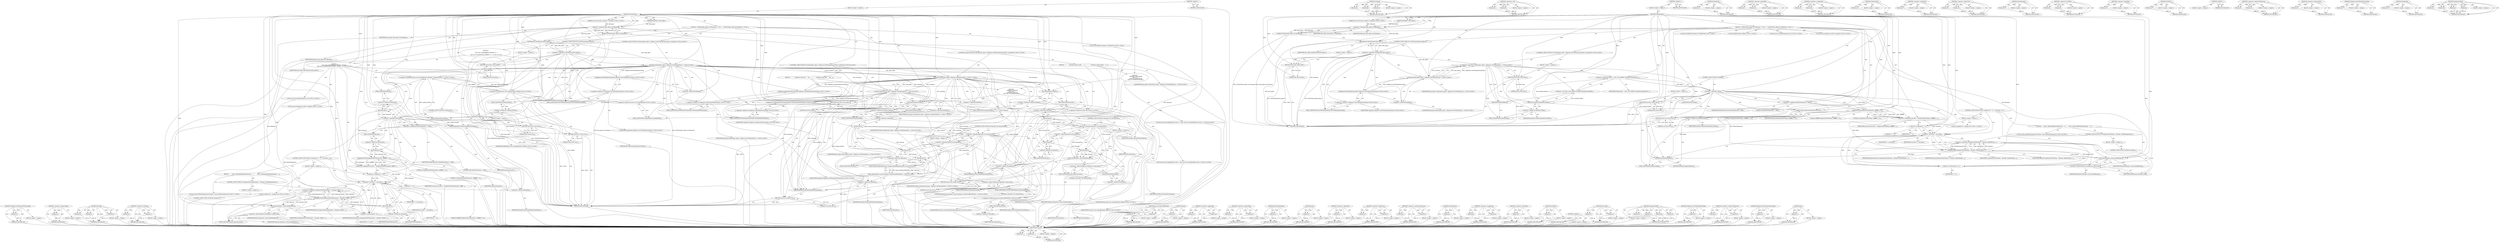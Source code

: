 digraph "get" {
vulnerable_200 [label=<(METHOD,push_back)>];
vulnerable_201 [label=<(PARAM,p1)>];
vulnerable_202 [label=<(PARAM,p2)>];
vulnerable_203 [label=<(BLOCK,&lt;empty&gt;,&lt;empty&gt;)>];
vulnerable_204 [label=<(METHOD_RETURN,ANY)>];
vulnerable_151 [label=<(METHOD,GetData)>];
vulnerable_152 [label=<(PARAM,p1)>];
vulnerable_153 [label=<(PARAM,p2)>];
vulnerable_154 [label=<(PARAM,p3)>];
vulnerable_155 [label=<(BLOCK,&lt;empty&gt;,&lt;empty&gt;)>];
vulnerable_156 [label=<(METHOD_RETURN,ANY)>];
vulnerable_175 [label=<(METHOD,&lt;operator&gt;.cast)>];
vulnerable_176 [label=<(PARAM,p1)>];
vulnerable_177 [label=<(PARAM,p2)>];
vulnerable_178 [label=<(BLOCK,&lt;empty&gt;,&lt;empty&gt;)>];
vulnerable_179 [label=<(METHOD_RETURN,ANY)>];
vulnerable_6 [label=<(METHOD,&lt;global&gt;)<SUB>1</SUB>>];
vulnerable_7 [label=<(BLOCK,&lt;empty&gt;,&lt;empty&gt;)<SUB>1</SUB>>];
vulnerable_8 [label=<(METHOD,GetFilenames)<SUB>1</SUB>>];
vulnerable_9 [label=<(PARAM,IDataObject* data_object)<SUB>1</SUB>>];
vulnerable_10 [label="<(PARAM,std::vector&lt;base::string16&gt;* filenames)<SUB>2</SUB>>"];
vulnerable_11 [label=<(BLOCK,{
  DCHECK(data_object &amp;&amp; filenames);
  if (!Ha...,{
  DCHECK(data_object &amp;&amp; filenames);
  if (!Ha...)<SUB>2</SUB>>];
vulnerable_12 [label=<(DCHECK,DCHECK(data_object &amp;&amp; filenames))<SUB>3</SUB>>];
vulnerable_13 [label=<(&lt;operator&gt;.logicalAnd,data_object &amp;&amp; filenames)<SUB>3</SUB>>];
vulnerable_14 [label=<(IDENTIFIER,data_object,data_object &amp;&amp; filenames)<SUB>3</SUB>>];
vulnerable_15 [label=<(IDENTIFIER,filenames,data_object &amp;&amp; filenames)<SUB>3</SUB>>];
vulnerable_16 [label=<(CONTROL_STRUCTURE,IF,if (!HasFilenames(data_object)))<SUB>4</SUB>>];
vulnerable_17 [label=<(&lt;operator&gt;.logicalNot,!HasFilenames(data_object))<SUB>4</SUB>>];
vulnerable_18 [label=<(HasFilenames,HasFilenames(data_object))<SUB>4</SUB>>];
vulnerable_19 [label=<(IDENTIFIER,data_object,HasFilenames(data_object))<SUB>4</SUB>>];
vulnerable_20 [label=<(BLOCK,&lt;empty&gt;,&lt;empty&gt;)<SUB>5</SUB>>];
vulnerable_21 [label=<(RETURN,return false;,return false;)<SUB>5</SUB>>];
vulnerable_22 [label=<(LITERAL,false,return false;)<SUB>5</SUB>>];
vulnerable_23 [label="<(LOCAL,STGMEDIUM medium: STGMEDIUM)<SUB>7</SUB>>"];
vulnerable_24 [label="<(CONTROL_STRUCTURE,IF,if (!GetData(data_object, Clipboard::GetCFHDropFormatType(), &amp;medium)))<SUB>8</SUB>>"];
vulnerable_25 [label="<(&lt;operator&gt;.logicalNot,!GetData(data_object, Clipboard::GetCFHDropForm...)<SUB>8</SUB>>"];
vulnerable_26 [label="<(GetData,GetData(data_object, Clipboard::GetCFHDropForma...)<SUB>8</SUB>>"];
vulnerable_27 [label="<(IDENTIFIER,data_object,GetData(data_object, Clipboard::GetCFHDropForma...)<SUB>8</SUB>>"];
vulnerable_28 [label="<(Clipboard.GetCFHDropFormatType,Clipboard::GetCFHDropFormatType())<SUB>8</SUB>>"];
vulnerable_29 [label="<(&lt;operator&gt;.fieldAccess,Clipboard::GetCFHDropFormatType)<SUB>8</SUB>>"];
vulnerable_30 [label="<(IDENTIFIER,Clipboard,Clipboard::GetCFHDropFormatType())<SUB>8</SUB>>"];
vulnerable_31 [label=<(FIELD_IDENTIFIER,GetCFHDropFormatType,GetCFHDropFormatType)<SUB>8</SUB>>];
vulnerable_32 [label=<(&lt;operator&gt;.addressOf,&amp;medium)<SUB>8</SUB>>];
vulnerable_33 [label="<(IDENTIFIER,medium,GetData(data_object, Clipboard::GetCFHDropForma...)<SUB>8</SUB>>"];
vulnerable_34 [label=<(BLOCK,&lt;empty&gt;,&lt;empty&gt;)<SUB>9</SUB>>];
vulnerable_35 [label=<(RETURN,return false;,return false;)<SUB>9</SUB>>];
vulnerable_36 [label=<(LITERAL,false,return false;)<SUB>9</SUB>>];
vulnerable_37 [label="<(LOCAL,HDROP hdrop: HDROP)<SUB>11</SUB>>"];
vulnerable_38 [label=<(&lt;operator&gt;.assignment,hdrop = static_cast&lt;HDROP&gt;(GlobalLock(medium.hG...)<SUB>11</SUB>>];
vulnerable_39 [label=<(IDENTIFIER,hdrop,hdrop = static_cast&lt;HDROP&gt;(GlobalLock(medium.hG...)<SUB>11</SUB>>];
vulnerable_40 [label=<(&lt;operator&gt;.cast,static_cast&lt;HDROP&gt;(GlobalLock(medium.hGlobal)))<SUB>11</SUB>>];
vulnerable_41 [label=<(UNKNOWN,HDROP,HDROP)<SUB>11</SUB>>];
vulnerable_42 [label=<(GlobalLock,GlobalLock(medium.hGlobal))<SUB>11</SUB>>];
vulnerable_43 [label=<(&lt;operator&gt;.fieldAccess,medium.hGlobal)<SUB>11</SUB>>];
vulnerable_44 [label=<(IDENTIFIER,medium,GlobalLock(medium.hGlobal))<SUB>11</SUB>>];
vulnerable_45 [label=<(FIELD_IDENTIFIER,hGlobal,hGlobal)<SUB>11</SUB>>];
vulnerable_46 [label=<(CONTROL_STRUCTURE,IF,if (!hdrop))<SUB>12</SUB>>];
vulnerable_47 [label=<(&lt;operator&gt;.logicalNot,!hdrop)<SUB>12</SUB>>];
vulnerable_48 [label=<(IDENTIFIER,hdrop,!hdrop)<SUB>12</SUB>>];
vulnerable_49 [label=<(BLOCK,&lt;empty&gt;,&lt;empty&gt;)<SUB>13</SUB>>];
vulnerable_50 [label=<(RETURN,return false;,return false;)<SUB>13</SUB>>];
vulnerable_51 [label=<(LITERAL,false,return false;)<SUB>13</SUB>>];
vulnerable_52 [label="<(LOCAL,const int kMaxFilenameLen: int)<SUB>15</SUB>>"];
vulnerable_53 [label=<(&lt;operator&gt;.assignment,kMaxFilenameLen = 4096)<SUB>15</SUB>>];
vulnerable_54 [label=<(IDENTIFIER,kMaxFilenameLen,kMaxFilenameLen = 4096)<SUB>15</SUB>>];
vulnerable_55 [label=<(LITERAL,4096,kMaxFilenameLen = 4096)<SUB>15</SUB>>];
vulnerable_56 [label="<(LOCAL,const unsigned num_files: unsigned)<SUB>16</SUB>>"];
vulnerable_57 [label=<(&lt;operator&gt;.assignment,num_files = DragQueryFileW(hdrop, 0xffffffff, 0...)<SUB>16</SUB>>];
vulnerable_58 [label=<(IDENTIFIER,num_files,num_files = DragQueryFileW(hdrop, 0xffffffff, 0...)<SUB>16</SUB>>];
vulnerable_59 [label=<(DragQueryFileW,DragQueryFileW(hdrop, 0xffffffff, 0, 0))<SUB>16</SUB>>];
vulnerable_60 [label=<(IDENTIFIER,hdrop,DragQueryFileW(hdrop, 0xffffffff, 0, 0))<SUB>16</SUB>>];
vulnerable_61 [label=<(LITERAL,0xffffffff,DragQueryFileW(hdrop, 0xffffffff, 0, 0))<SUB>16</SUB>>];
vulnerable_62 [label=<(LITERAL,0,DragQueryFileW(hdrop, 0xffffffff, 0, 0))<SUB>16</SUB>>];
vulnerable_63 [label=<(LITERAL,0,DragQueryFileW(hdrop, 0xffffffff, 0, 0))<SUB>16</SUB>>];
vulnerable_64 [label=<(CONTROL_STRUCTURE,FOR,for (unsigned int i = 0;i &lt; num_files;++i))<SUB>17</SUB>>];
vulnerable_65 [label=<(BLOCK,&lt;empty&gt;,&lt;empty&gt;)<SUB>17</SUB>>];
vulnerable_66 [label="<(LOCAL,unsigned int i: unsigned int)<SUB>17</SUB>>"];
vulnerable_67 [label=<(&lt;operator&gt;.assignment,i = 0)<SUB>17</SUB>>];
vulnerable_68 [label=<(IDENTIFIER,i,i = 0)<SUB>17</SUB>>];
vulnerable_69 [label=<(LITERAL,0,i = 0)<SUB>17</SUB>>];
vulnerable_70 [label=<(&lt;operator&gt;.lessThan,i &lt; num_files)<SUB>17</SUB>>];
vulnerable_71 [label=<(IDENTIFIER,i,i &lt; num_files)<SUB>17</SUB>>];
vulnerable_72 [label=<(IDENTIFIER,num_files,i &lt; num_files)<SUB>17</SUB>>];
vulnerable_73 [label=<(&lt;operator&gt;.preIncrement,++i)<SUB>17</SUB>>];
vulnerable_74 [label=<(IDENTIFIER,i,++i)<SUB>17</SUB>>];
vulnerable_75 [label=<(BLOCK,{
    wchar_t filename[kMaxFilenameLen];
    if...,{
    wchar_t filename[kMaxFilenameLen];
    if...)<SUB>17</SUB>>];
vulnerable_76 [label="<(LOCAL,wchar_t[kMaxFilenameLen] filename: wchar_t[kMaxFilenameLen])<SUB>18</SUB>>"];
vulnerable_77 [label=<(CONTROL_STRUCTURE,IF,if (!DragQueryFileW(hdrop, i, filename, kMaxFilenameLen)))<SUB>19</SUB>>];
vulnerable_78 [label=<(&lt;operator&gt;.logicalNot,!DragQueryFileW(hdrop, i, filename, kMaxFilenam...)<SUB>19</SUB>>];
vulnerable_79 [label=<(DragQueryFileW,DragQueryFileW(hdrop, i, filename, kMaxFilename...)<SUB>19</SUB>>];
vulnerable_80 [label=<(IDENTIFIER,hdrop,DragQueryFileW(hdrop, i, filename, kMaxFilename...)<SUB>19</SUB>>];
vulnerable_81 [label=<(IDENTIFIER,i,DragQueryFileW(hdrop, i, filename, kMaxFilename...)<SUB>19</SUB>>];
vulnerable_82 [label=<(IDENTIFIER,filename,DragQueryFileW(hdrop, i, filename, kMaxFilename...)<SUB>19</SUB>>];
vulnerable_83 [label=<(IDENTIFIER,kMaxFilenameLen,DragQueryFileW(hdrop, i, filename, kMaxFilename...)<SUB>19</SUB>>];
vulnerable_84 [label=<(BLOCK,&lt;empty&gt;,&lt;empty&gt;)<SUB>20</SUB>>];
vulnerable_85 [label=<(CONTROL_STRUCTURE,CONTINUE,continue;)<SUB>20</SUB>>];
vulnerable_86 [label=<(push_back,filenames-&gt;push_back(filename))<SUB>21</SUB>>];
vulnerable_87 [label=<(&lt;operator&gt;.indirectFieldAccess,filenames-&gt;push_back)<SUB>21</SUB>>];
vulnerable_88 [label=<(IDENTIFIER,filenames,filenames-&gt;push_back(filename))<SUB>21</SUB>>];
vulnerable_89 [label=<(FIELD_IDENTIFIER,push_back,push_back)<SUB>21</SUB>>];
vulnerable_90 [label=<(IDENTIFIER,filename,filenames-&gt;push_back(filename))<SUB>21</SUB>>];
vulnerable_91 [label=<(DragFinish,DragFinish(hdrop))<SUB>24</SUB>>];
vulnerable_92 [label=<(IDENTIFIER,hdrop,DragFinish(hdrop))<SUB>24</SUB>>];
vulnerable_93 [label=<(GlobalUnlock,GlobalUnlock(medium.hGlobal))<SUB>25</SUB>>];
vulnerable_94 [label=<(&lt;operator&gt;.fieldAccess,medium.hGlobal)<SUB>25</SUB>>];
vulnerable_95 [label=<(IDENTIFIER,medium,GlobalUnlock(medium.hGlobal))<SUB>25</SUB>>];
vulnerable_96 [label=<(FIELD_IDENTIFIER,hGlobal,hGlobal)<SUB>25</SUB>>];
vulnerable_97 [label=<(RETURN,return true;,return true;)<SUB>26</SUB>>];
vulnerable_98 [label=<(LITERAL,true,return true;)<SUB>26</SUB>>];
vulnerable_99 [label=<(METHOD_RETURN,bool)<SUB>1</SUB>>];
vulnerable_101 [label=<(METHOD_RETURN,ANY)<SUB>1</SUB>>];
vulnerable_180 [label=<(METHOD,GlobalLock)>];
vulnerable_181 [label=<(PARAM,p1)>];
vulnerable_182 [label=<(BLOCK,&lt;empty&gt;,&lt;empty&gt;)>];
vulnerable_183 [label=<(METHOD_RETURN,ANY)>];
vulnerable_138 [label=<(METHOD,&lt;operator&gt;.logicalAnd)>];
vulnerable_139 [label=<(PARAM,p1)>];
vulnerable_140 [label=<(PARAM,p2)>];
vulnerable_141 [label=<(BLOCK,&lt;empty&gt;,&lt;empty&gt;)>];
vulnerable_142 [label=<(METHOD_RETURN,ANY)>];
vulnerable_170 [label=<(METHOD,&lt;operator&gt;.assignment)>];
vulnerable_171 [label=<(PARAM,p1)>];
vulnerable_172 [label=<(PARAM,p2)>];
vulnerable_173 [label=<(BLOCK,&lt;empty&gt;,&lt;empty&gt;)>];
vulnerable_174 [label=<(METHOD_RETURN,ANY)>];
vulnerable_214 [label=<(METHOD,GlobalUnlock)>];
vulnerable_215 [label=<(PARAM,p1)>];
vulnerable_216 [label=<(BLOCK,&lt;empty&gt;,&lt;empty&gt;)>];
vulnerable_217 [label=<(METHOD_RETURN,ANY)>];
vulnerable_166 [label=<(METHOD,&lt;operator&gt;.addressOf)>];
vulnerable_167 [label=<(PARAM,p1)>];
vulnerable_168 [label=<(BLOCK,&lt;empty&gt;,&lt;empty&gt;)>];
vulnerable_169 [label=<(METHOD_RETURN,ANY)>];
vulnerable_161 [label=<(METHOD,&lt;operator&gt;.fieldAccess)>];
vulnerable_162 [label=<(PARAM,p1)>];
vulnerable_163 [label=<(PARAM,p2)>];
vulnerable_164 [label=<(BLOCK,&lt;empty&gt;,&lt;empty&gt;)>];
vulnerable_165 [label=<(METHOD_RETURN,ANY)>];
vulnerable_147 [label=<(METHOD,HasFilenames)>];
vulnerable_148 [label=<(PARAM,p1)>];
vulnerable_149 [label=<(BLOCK,&lt;empty&gt;,&lt;empty&gt;)>];
vulnerable_150 [label=<(METHOD_RETURN,ANY)>];
vulnerable_191 [label=<(METHOD,&lt;operator&gt;.lessThan)>];
vulnerable_192 [label=<(PARAM,p1)>];
vulnerable_193 [label=<(PARAM,p2)>];
vulnerable_194 [label=<(BLOCK,&lt;empty&gt;,&lt;empty&gt;)>];
vulnerable_195 [label=<(METHOD_RETURN,ANY)>];
vulnerable_143 [label=<(METHOD,&lt;operator&gt;.logicalNot)>];
vulnerable_144 [label=<(PARAM,p1)>];
vulnerable_145 [label=<(BLOCK,&lt;empty&gt;,&lt;empty&gt;)>];
vulnerable_146 [label=<(METHOD_RETURN,ANY)>];
vulnerable_134 [label=<(METHOD,DCHECK)>];
vulnerable_135 [label=<(PARAM,p1)>];
vulnerable_136 [label=<(BLOCK,&lt;empty&gt;,&lt;empty&gt;)>];
vulnerable_137 [label=<(METHOD_RETURN,ANY)>];
vulnerable_128 [label=<(METHOD,&lt;global&gt;)<SUB>1</SUB>>];
vulnerable_129 [label=<(BLOCK,&lt;empty&gt;,&lt;empty&gt;)>];
vulnerable_130 [label=<(METHOD_RETURN,ANY)>];
vulnerable_205 [label=<(METHOD,&lt;operator&gt;.indirectFieldAccess)>];
vulnerable_206 [label=<(PARAM,p1)>];
vulnerable_207 [label=<(PARAM,p2)>];
vulnerable_208 [label=<(BLOCK,&lt;empty&gt;,&lt;empty&gt;)>];
vulnerable_209 [label=<(METHOD_RETURN,ANY)>];
vulnerable_196 [label=<(METHOD,&lt;operator&gt;.preIncrement)>];
vulnerable_197 [label=<(PARAM,p1)>];
vulnerable_198 [label=<(BLOCK,&lt;empty&gt;,&lt;empty&gt;)>];
vulnerable_199 [label=<(METHOD_RETURN,ANY)>];
vulnerable_157 [label=<(METHOD,Clipboard.GetCFHDropFormatType)>];
vulnerable_158 [label=<(PARAM,p1)>];
vulnerable_159 [label=<(BLOCK,&lt;empty&gt;,&lt;empty&gt;)>];
vulnerable_160 [label=<(METHOD_RETURN,ANY)>];
vulnerable_210 [label=<(METHOD,DragFinish)>];
vulnerable_211 [label=<(PARAM,p1)>];
vulnerable_212 [label=<(BLOCK,&lt;empty&gt;,&lt;empty&gt;)>];
vulnerable_213 [label=<(METHOD_RETURN,ANY)>];
vulnerable_184 [label=<(METHOD,DragQueryFileW)>];
vulnerable_185 [label=<(PARAM,p1)>];
vulnerable_186 [label=<(PARAM,p2)>];
vulnerable_187 [label=<(PARAM,p3)>];
vulnerable_188 [label=<(PARAM,p4)>];
vulnerable_189 [label=<(BLOCK,&lt;empty&gt;,&lt;empty&gt;)>];
vulnerable_190 [label=<(METHOD_RETURN,ANY)>];
fixed_319 [label=<(METHOD,Clipboard.GetFilenameWFormatType)>];
fixed_320 [label=<(PARAM,p1)>];
fixed_321 [label=<(BLOCK,&lt;empty&gt;,&lt;empty&gt;)>];
fixed_322 [label=<(METHOD_RETURN,ANY)>];
fixed_301 [label=<(METHOD,&lt;operator&gt;.preIncrement)>];
fixed_302 [label=<(PARAM,p1)>];
fixed_303 [label=<(BLOCK,&lt;empty&gt;,&lt;empty&gt;)>];
fixed_304 [label=<(METHOD_RETURN,ANY)>];
fixed_252 [label=<(METHOD,GetData)>];
fixed_253 [label=<(PARAM,p1)>];
fixed_254 [label=<(PARAM,p2)>];
fixed_255 [label=<(PARAM,p3)>];
fixed_256 [label=<(BLOCK,&lt;empty&gt;,&lt;empty&gt;)>];
fixed_257 [label=<(METHOD_RETURN,ANY)>];
fixed_276 [label=<(METHOD,&lt;operator&gt;.lessThan)>];
fixed_277 [label=<(PARAM,p1)>];
fixed_278 [label=<(PARAM,p2)>];
fixed_279 [label=<(BLOCK,&lt;empty&gt;,&lt;empty&gt;)>];
fixed_280 [label=<(METHOD_RETURN,ANY)>];
fixed_6 [label=<(METHOD,&lt;global&gt;)<SUB>1</SUB>>];
fixed_7 [label=<(BLOCK,&lt;empty&gt;,&lt;empty&gt;)<SUB>1</SUB>>];
fixed_8 [label=<(METHOD,GetFilenames)<SUB>1</SUB>>];
fixed_9 [label=<(PARAM,IDataObject* data_object)<SUB>1</SUB>>];
fixed_10 [label="<(PARAM,std::vector&lt;base::string16&gt;* filenames)<SUB>2</SUB>>"];
fixed_11 [label=<(BLOCK,{
  DCHECK(data_object &amp;&amp; filenames);
  if (!Ha...,{
  DCHECK(data_object &amp;&amp; filenames);
  if (!Ha...)<SUB>2</SUB>>];
fixed_12 [label=<(DCHECK,DCHECK(data_object &amp;&amp; filenames))<SUB>3</SUB>>];
fixed_13 [label=<(&lt;operator&gt;.logicalAnd,data_object &amp;&amp; filenames)<SUB>3</SUB>>];
fixed_14 [label=<(IDENTIFIER,data_object,data_object &amp;&amp; filenames)<SUB>3</SUB>>];
fixed_15 [label=<(IDENTIFIER,filenames,data_object &amp;&amp; filenames)<SUB>3</SUB>>];
fixed_16 [label=<(CONTROL_STRUCTURE,IF,if (!HasFilenames(data_object)))<SUB>4</SUB>>];
fixed_17 [label=<(&lt;operator&gt;.logicalNot,!HasFilenames(data_object))<SUB>4</SUB>>];
fixed_18 [label=<(HasFilenames,HasFilenames(data_object))<SUB>4</SUB>>];
fixed_19 [label=<(IDENTIFIER,data_object,HasFilenames(data_object))<SUB>4</SUB>>];
fixed_20 [label=<(BLOCK,&lt;empty&gt;,&lt;empty&gt;)<SUB>5</SUB>>];
fixed_21 [label=<(RETURN,return false;,return false;)<SUB>5</SUB>>];
fixed_22 [label=<(LITERAL,false,return false;)<SUB>5</SUB>>];
fixed_23 [label="<(LOCAL,STGMEDIUM medium: STGMEDIUM)<SUB>7</SUB>>"];
fixed_24 [label="<(CONTROL_STRUCTURE,IF,if (GetData(data_object, Clipboard::GetCFHDropFormatType(), &amp;medium)))<SUB>8</SUB>>"];
fixed_25 [label="<(GetData,GetData(data_object, Clipboard::GetCFHDropForma...)<SUB>8</SUB>>"];
fixed_26 [label="<(IDENTIFIER,data_object,GetData(data_object, Clipboard::GetCFHDropForma...)<SUB>8</SUB>>"];
fixed_27 [label="<(Clipboard.GetCFHDropFormatType,Clipboard::GetCFHDropFormatType())<SUB>8</SUB>>"];
fixed_28 [label="<(&lt;operator&gt;.fieldAccess,Clipboard::GetCFHDropFormatType)<SUB>8</SUB>>"];
fixed_29 [label="<(IDENTIFIER,Clipboard,Clipboard::GetCFHDropFormatType())<SUB>8</SUB>>"];
fixed_30 [label=<(FIELD_IDENTIFIER,GetCFHDropFormatType,GetCFHDropFormatType)<SUB>8</SUB>>];
fixed_31 [label=<(&lt;operator&gt;.addressOf,&amp;medium)<SUB>8</SUB>>];
fixed_32 [label="<(IDENTIFIER,medium,GetData(data_object, Clipboard::GetCFHDropForma...)<SUB>8</SUB>>"];
fixed_33 [label="<(BLOCK,{
    {
      base::win::ScopedHGlobal&lt;HDROP&gt; h...,{
    {
      base::win::ScopedHGlobal&lt;HDROP&gt; h...)<SUB>8</SUB>>"];
fixed_34 [label="<(BLOCK,{
      base::win::ScopedHGlobal&lt;HDROP&gt; hdrop(m...,{
      base::win::ScopedHGlobal&lt;HDROP&gt; hdrop(m...)<SUB>9</SUB>>"];
fixed_35 [label="<(&lt;operator&gt;.greaterThan,base::win::ScopedHGlobal&lt;HDROP&gt; hdrop(medium.hG...)<SUB>10</SUB>>"];
fixed_36 [label="<(&lt;operator&gt;.lessThan,base::win::ScopedHGlobal&lt;HDROP)<SUB>10</SUB>>"];
fixed_37 [label="<(&lt;operator&gt;.fieldAccess,base::win::ScopedHGlobal)<SUB>10</SUB>>"];
fixed_38 [label="<(&lt;operator&gt;.fieldAccess,base::win)<SUB>10</SUB>>"];
fixed_39 [label="<(IDENTIFIER,base,base::win::ScopedHGlobal&lt;HDROP)<SUB>10</SUB>>"];
fixed_40 [label="<(IDENTIFIER,win,base::win::ScopedHGlobal&lt;HDROP)<SUB>10</SUB>>"];
fixed_41 [label=<(FIELD_IDENTIFIER,ScopedHGlobal,ScopedHGlobal)<SUB>10</SUB>>];
fixed_42 [label="<(IDENTIFIER,HDROP,base::win::ScopedHGlobal&lt;HDROP)<SUB>10</SUB>>"];
fixed_43 [label=<(hdrop,hdrop(medium.hGlobal))<SUB>10</SUB>>];
fixed_44 [label=<(&lt;operator&gt;.fieldAccess,medium.hGlobal)<SUB>10</SUB>>];
fixed_45 [label=<(IDENTIFIER,medium,hdrop(medium.hGlobal))<SUB>10</SUB>>];
fixed_46 [label=<(FIELD_IDENTIFIER,hGlobal,hGlobal)<SUB>10</SUB>>];
fixed_47 [label=<(CONTROL_STRUCTURE,IF,if (!hdrop.get()))<SUB>11</SUB>>];
fixed_48 [label=<(&lt;operator&gt;.logicalNot,!hdrop.get())<SUB>11</SUB>>];
fixed_49 [label=<(get,hdrop.get())<SUB>11</SUB>>];
fixed_50 [label=<(&lt;operator&gt;.fieldAccess,hdrop.get)<SUB>11</SUB>>];
fixed_51 [label=<(IDENTIFIER,hdrop,hdrop.get())<SUB>11</SUB>>];
fixed_52 [label=<(FIELD_IDENTIFIER,get,get)<SUB>11</SUB>>];
fixed_53 [label=<(BLOCK,&lt;empty&gt;,&lt;empty&gt;)<SUB>12</SUB>>];
fixed_54 [label=<(RETURN,return false;,return false;)<SUB>12</SUB>>];
fixed_55 [label=<(LITERAL,false,return false;)<SUB>12</SUB>>];
fixed_56 [label="<(LOCAL,const int kMaxFilenameLen: int)<SUB>14</SUB>>"];
fixed_57 [label=<(&lt;operator&gt;.assignment,kMaxFilenameLen = 4096)<SUB>14</SUB>>];
fixed_58 [label=<(IDENTIFIER,kMaxFilenameLen,kMaxFilenameLen = 4096)<SUB>14</SUB>>];
fixed_59 [label=<(LITERAL,4096,kMaxFilenameLen = 4096)<SUB>14</SUB>>];
fixed_60 [label="<(LOCAL,const unsigned num_files: unsigned)<SUB>15</SUB>>"];
fixed_61 [label=<(&lt;operator&gt;.assignment,num_files = DragQueryFileW(hdrop.get(), 0xfffff...)<SUB>15</SUB>>];
fixed_62 [label=<(IDENTIFIER,num_files,num_files = DragQueryFileW(hdrop.get(), 0xfffff...)<SUB>15</SUB>>];
fixed_63 [label=<(DragQueryFileW,DragQueryFileW(hdrop.get(), 0xffffffff, 0, 0))<SUB>15</SUB>>];
fixed_64 [label=<(get,hdrop.get())<SUB>15</SUB>>];
fixed_65 [label=<(&lt;operator&gt;.fieldAccess,hdrop.get)<SUB>15</SUB>>];
fixed_66 [label=<(IDENTIFIER,hdrop,hdrop.get())<SUB>15</SUB>>];
fixed_67 [label=<(FIELD_IDENTIFIER,get,get)<SUB>15</SUB>>];
fixed_68 [label=<(LITERAL,0xffffffff,DragQueryFileW(hdrop.get(), 0xffffffff, 0, 0))<SUB>15</SUB>>];
fixed_69 [label=<(LITERAL,0,DragQueryFileW(hdrop.get(), 0xffffffff, 0, 0))<SUB>15</SUB>>];
fixed_70 [label=<(LITERAL,0,DragQueryFileW(hdrop.get(), 0xffffffff, 0, 0))<SUB>15</SUB>>];
fixed_71 [label=<(CONTROL_STRUCTURE,FOR,for (unsigned int i = 0;i &lt; num_files;++i))<SUB>16</SUB>>];
fixed_72 [label=<(BLOCK,&lt;empty&gt;,&lt;empty&gt;)<SUB>16</SUB>>];
fixed_73 [label="<(LOCAL,unsigned int i: unsigned int)<SUB>16</SUB>>"];
fixed_74 [label=<(&lt;operator&gt;.assignment,i = 0)<SUB>16</SUB>>];
fixed_75 [label=<(IDENTIFIER,i,i = 0)<SUB>16</SUB>>];
fixed_76 [label=<(LITERAL,0,i = 0)<SUB>16</SUB>>];
fixed_77 [label=<(&lt;operator&gt;.lessThan,i &lt; num_files)<SUB>16</SUB>>];
fixed_78 [label=<(IDENTIFIER,i,i &lt; num_files)<SUB>16</SUB>>];
fixed_79 [label=<(IDENTIFIER,num_files,i &lt; num_files)<SUB>16</SUB>>];
fixed_80 [label=<(&lt;operator&gt;.preIncrement,++i)<SUB>16</SUB>>];
fixed_81 [label=<(IDENTIFIER,i,++i)<SUB>16</SUB>>];
fixed_82 [label=<(BLOCK,{
        wchar_t filename[kMaxFilenameLen];
  ...,{
        wchar_t filename[kMaxFilenameLen];
  ...)<SUB>16</SUB>>];
fixed_83 [label="<(LOCAL,wchar_t[kMaxFilenameLen] filename: wchar_t[kMaxFilenameLen])<SUB>17</SUB>>"];
fixed_84 [label=<(CONTROL_STRUCTURE,IF,if (!DragQueryFileW(hdrop.get(), i, filename, kMaxFilenameLen)))<SUB>18</SUB>>];
fixed_85 [label=<(&lt;operator&gt;.logicalNot,!DragQueryFileW(hdrop.get(), i, filename, kMaxF...)<SUB>18</SUB>>];
fixed_86 [label=<(DragQueryFileW,DragQueryFileW(hdrop.get(), i, filename, kMaxFi...)<SUB>18</SUB>>];
fixed_87 [label=<(get,hdrop.get())<SUB>18</SUB>>];
fixed_88 [label=<(&lt;operator&gt;.fieldAccess,hdrop.get)<SUB>18</SUB>>];
fixed_89 [label=<(IDENTIFIER,hdrop,hdrop.get())<SUB>18</SUB>>];
fixed_90 [label=<(FIELD_IDENTIFIER,get,get)<SUB>18</SUB>>];
fixed_91 [label=<(IDENTIFIER,i,DragQueryFileW(hdrop.get(), i, filename, kMaxFi...)<SUB>18</SUB>>];
fixed_92 [label=<(IDENTIFIER,filename,DragQueryFileW(hdrop.get(), i, filename, kMaxFi...)<SUB>18</SUB>>];
fixed_93 [label=<(IDENTIFIER,kMaxFilenameLen,DragQueryFileW(hdrop.get(), i, filename, kMaxFi...)<SUB>18</SUB>>];
fixed_94 [label=<(BLOCK,&lt;empty&gt;,&lt;empty&gt;)<SUB>19</SUB>>];
fixed_95 [label=<(CONTROL_STRUCTURE,CONTINUE,continue;)<SUB>19</SUB>>];
fixed_96 [label=<(push_back,filenames-&gt;push_back(filename))<SUB>20</SUB>>];
fixed_97 [label=<(&lt;operator&gt;.indirectFieldAccess,filenames-&gt;push_back)<SUB>20</SUB>>];
fixed_98 [label=<(IDENTIFIER,filenames,filenames-&gt;push_back(filename))<SUB>20</SUB>>];
fixed_99 [label=<(FIELD_IDENTIFIER,push_back,push_back)<SUB>20</SUB>>];
fixed_100 [label=<(IDENTIFIER,filename,filenames-&gt;push_back(filename))<SUB>20</SUB>>];
fixed_101 [label=<(ReleaseStgMedium,ReleaseStgMedium(&amp;medium))<SUB>23</SUB>>];
fixed_102 [label=<(&lt;operator&gt;.addressOf,&amp;medium)<SUB>23</SUB>>];
fixed_103 [label=<(IDENTIFIER,medium,ReleaseStgMedium(&amp;medium))<SUB>23</SUB>>];
fixed_104 [label=<(RETURN,return true;,return true;)<SUB>24</SUB>>];
fixed_105 [label=<(LITERAL,true,return true;)<SUB>24</SUB>>];
fixed_106 [label="<(CONTROL_STRUCTURE,IF,if (GetData(data_object, Clipboard::GetFilenameWFormatType(), &amp;medium)))<SUB>27</SUB>>"];
fixed_107 [label="<(GetData,GetData(data_object, Clipboard::GetFilenameWFor...)<SUB>27</SUB>>"];
fixed_108 [label="<(IDENTIFIER,data_object,GetData(data_object, Clipboard::GetFilenameWFor...)<SUB>27</SUB>>"];
fixed_109 [label="<(Clipboard.GetFilenameWFormatType,Clipboard::GetFilenameWFormatType())<SUB>27</SUB>>"];
fixed_110 [label="<(&lt;operator&gt;.fieldAccess,Clipboard::GetFilenameWFormatType)<SUB>27</SUB>>"];
fixed_111 [label="<(IDENTIFIER,Clipboard,Clipboard::GetFilenameWFormatType())<SUB>27</SUB>>"];
fixed_112 [label=<(FIELD_IDENTIFIER,GetFilenameWFormatType,GetFilenameWFormatType)<SUB>27</SUB>>];
fixed_113 [label=<(&lt;operator&gt;.addressOf,&amp;medium)<SUB>27</SUB>>];
fixed_114 [label="<(IDENTIFIER,medium,GetData(data_object, Clipboard::GetFilenameWFor...)<SUB>27</SUB>>"];
fixed_115 [label=<(BLOCK,{
    {
      // filename using unicode
      b...,{
    {
      // filename using unicode
      b...)<SUB>27</SUB>>];
fixed_116 [label="<(BLOCK,{
      // filename using unicode
      base::w...,{
      // filename using unicode
      base::w...)<SUB>28</SUB>>"];
fixed_117 [label="<(LOCAL,base.win.ScopedHGlobal&lt;wchar_t *&gt; data: base.win.ScopedHGlobal&lt;wchar_t*&gt;)<SUB>30</SUB>>"];
fixed_118 [label=<(data,data(medium.hGlobal))<SUB>30</SUB>>];
fixed_119 [label=<(&lt;operator&gt;.fieldAccess,medium.hGlobal)<SUB>30</SUB>>];
fixed_120 [label=<(IDENTIFIER,medium,data(medium.hGlobal))<SUB>30</SUB>>];
fixed_121 [label=<(FIELD_IDENTIFIER,hGlobal,hGlobal)<SUB>30</SUB>>];
fixed_122 [label=<(CONTROL_STRUCTURE,IF,if (data.get() &amp;&amp; data.get()[0]))<SUB>31</SUB>>];
fixed_123 [label=<(&lt;operator&gt;.logicalAnd,data.get() &amp;&amp; data.get()[0])<SUB>31</SUB>>];
fixed_124 [label=<(get,data.get())<SUB>31</SUB>>];
fixed_125 [label=<(&lt;operator&gt;.fieldAccess,data.get)<SUB>31</SUB>>];
fixed_126 [label=<(IDENTIFIER,data,data.get())<SUB>31</SUB>>];
fixed_127 [label=<(FIELD_IDENTIFIER,get,get)<SUB>31</SUB>>];
fixed_128 [label=<(&lt;operator&gt;.indirectIndexAccess,data.get()[0])<SUB>31</SUB>>];
fixed_129 [label=<(get,data.get())<SUB>31</SUB>>];
fixed_130 [label=<(&lt;operator&gt;.fieldAccess,data.get)<SUB>31</SUB>>];
fixed_131 [label=<(IDENTIFIER,data,data.get())<SUB>31</SUB>>];
fixed_132 [label=<(FIELD_IDENTIFIER,get,get)<SUB>31</SUB>>];
fixed_133 [label=<(LITERAL,0,data.get() &amp;&amp; data.get()[0])<SUB>31</SUB>>];
fixed_134 [label=<(BLOCK,&lt;empty&gt;,&lt;empty&gt;)<SUB>32</SUB>>];
fixed_135 [label=<(push_back,filenames-&gt;push_back(data.get()))<SUB>32</SUB>>];
fixed_136 [label=<(&lt;operator&gt;.indirectFieldAccess,filenames-&gt;push_back)<SUB>32</SUB>>];
fixed_137 [label=<(IDENTIFIER,filenames,filenames-&gt;push_back(data.get()))<SUB>32</SUB>>];
fixed_138 [label=<(FIELD_IDENTIFIER,push_back,push_back)<SUB>32</SUB>>];
fixed_139 [label=<(get,data.get())<SUB>32</SUB>>];
fixed_140 [label=<(&lt;operator&gt;.fieldAccess,data.get)<SUB>32</SUB>>];
fixed_141 [label=<(IDENTIFIER,data,data.get())<SUB>32</SUB>>];
fixed_142 [label=<(FIELD_IDENTIFIER,get,get)<SUB>32</SUB>>];
fixed_143 [label=<(ReleaseStgMedium,ReleaseStgMedium(&amp;medium))<SUB>34</SUB>>];
fixed_144 [label=<(&lt;operator&gt;.addressOf,&amp;medium)<SUB>34</SUB>>];
fixed_145 [label=<(IDENTIFIER,medium,ReleaseStgMedium(&amp;medium))<SUB>34</SUB>>];
fixed_146 [label=<(RETURN,return true;,return true;)<SUB>35</SUB>>];
fixed_147 [label=<(LITERAL,true,return true;)<SUB>35</SUB>>];
fixed_148 [label="<(CONTROL_STRUCTURE,IF,if (GetData(data_object, Clipboard::GetFilenameFormatType(), &amp;medium)))<SUB>38</SUB>>"];
fixed_149 [label="<(GetData,GetData(data_object, Clipboard::GetFilenameForm...)<SUB>38</SUB>>"];
fixed_150 [label="<(IDENTIFIER,data_object,GetData(data_object, Clipboard::GetFilenameForm...)<SUB>38</SUB>>"];
fixed_151 [label="<(Clipboard.GetFilenameFormatType,Clipboard::GetFilenameFormatType())<SUB>38</SUB>>"];
fixed_152 [label="<(&lt;operator&gt;.fieldAccess,Clipboard::GetFilenameFormatType)<SUB>38</SUB>>"];
fixed_153 [label="<(IDENTIFIER,Clipboard,Clipboard::GetFilenameFormatType())<SUB>38</SUB>>"];
fixed_154 [label=<(FIELD_IDENTIFIER,GetFilenameFormatType,GetFilenameFormatType)<SUB>38</SUB>>];
fixed_155 [label=<(&lt;operator&gt;.addressOf,&amp;medium)<SUB>38</SUB>>];
fixed_156 [label="<(IDENTIFIER,medium,GetData(data_object, Clipboard::GetFilenameForm...)<SUB>38</SUB>>"];
fixed_157 [label=<(BLOCK,{
    {
      // filename using ascii
      bas...,{
    {
      // filename using ascii
      bas...)<SUB>38</SUB>>];
fixed_158 [label="<(BLOCK,{
      // filename using ascii
      base::win...,{
      // filename using ascii
      base::win...)<SUB>39</SUB>>"];
fixed_159 [label="<(LOCAL,base.win.ScopedHGlobal&lt;char *&gt; data: base.win.ScopedHGlobal&lt;char*&gt;)<SUB>41</SUB>>"];
fixed_160 [label=<(data,data(medium.hGlobal))<SUB>41</SUB>>];
fixed_161 [label=<(&lt;operator&gt;.fieldAccess,medium.hGlobal)<SUB>41</SUB>>];
fixed_162 [label=<(IDENTIFIER,medium,data(medium.hGlobal))<SUB>41</SUB>>];
fixed_163 [label=<(FIELD_IDENTIFIER,hGlobal,hGlobal)<SUB>41</SUB>>];
fixed_164 [label=<(CONTROL_STRUCTURE,IF,if (data.get() &amp;&amp; data.get()[0]))<SUB>42</SUB>>];
fixed_165 [label=<(&lt;operator&gt;.logicalAnd,data.get() &amp;&amp; data.get()[0])<SUB>42</SUB>>];
fixed_166 [label=<(get,data.get())<SUB>42</SUB>>];
fixed_167 [label=<(&lt;operator&gt;.fieldAccess,data.get)<SUB>42</SUB>>];
fixed_168 [label=<(IDENTIFIER,data,data.get())<SUB>42</SUB>>];
fixed_169 [label=<(FIELD_IDENTIFIER,get,get)<SUB>42</SUB>>];
fixed_170 [label=<(&lt;operator&gt;.indirectIndexAccess,data.get()[0])<SUB>42</SUB>>];
fixed_171 [label=<(get,data.get())<SUB>42</SUB>>];
fixed_172 [label=<(&lt;operator&gt;.fieldAccess,data.get)<SUB>42</SUB>>];
fixed_173 [label=<(IDENTIFIER,data,data.get())<SUB>42</SUB>>];
fixed_174 [label=<(FIELD_IDENTIFIER,get,get)<SUB>42</SUB>>];
fixed_175 [label=<(LITERAL,0,data.get() &amp;&amp; data.get()[0])<SUB>42</SUB>>];
fixed_176 [label=<(BLOCK,&lt;empty&gt;,&lt;empty&gt;)<SUB>43</SUB>>];
fixed_177 [label="<(push_back,filenames-&gt;push_back(base::SysNativeMBToWide(da...)<SUB>43</SUB>>"];
fixed_178 [label=<(&lt;operator&gt;.indirectFieldAccess,filenames-&gt;push_back)<SUB>43</SUB>>];
fixed_179 [label="<(IDENTIFIER,filenames,filenames-&gt;push_back(base::SysNativeMBToWide(da...)<SUB>43</SUB>>"];
fixed_180 [label=<(FIELD_IDENTIFIER,push_back,push_back)<SUB>43</SUB>>];
fixed_181 [label="<(base.SysNativeMBToWide,base::SysNativeMBToWide(data.get()))<SUB>43</SUB>>"];
fixed_182 [label="<(&lt;operator&gt;.fieldAccess,base::SysNativeMBToWide)<SUB>43</SUB>>"];
fixed_183 [label="<(IDENTIFIER,base,base::SysNativeMBToWide(data.get()))<SUB>43</SUB>>"];
fixed_184 [label=<(FIELD_IDENTIFIER,SysNativeMBToWide,SysNativeMBToWide)<SUB>43</SUB>>];
fixed_185 [label=<(get,data.get())<SUB>43</SUB>>];
fixed_186 [label=<(&lt;operator&gt;.fieldAccess,data.get)<SUB>43</SUB>>];
fixed_187 [label=<(IDENTIFIER,data,data.get())<SUB>43</SUB>>];
fixed_188 [label=<(FIELD_IDENTIFIER,get,get)<SUB>43</SUB>>];
fixed_189 [label=<(ReleaseStgMedium,ReleaseStgMedium(&amp;medium))<SUB>45</SUB>>];
fixed_190 [label=<(&lt;operator&gt;.addressOf,&amp;medium)<SUB>45</SUB>>];
fixed_191 [label=<(IDENTIFIER,medium,ReleaseStgMedium(&amp;medium))<SUB>45</SUB>>];
fixed_192 [label=<(RETURN,return true;,return true;)<SUB>46</SUB>>];
fixed_193 [label=<(LITERAL,true,return true;)<SUB>46</SUB>>];
fixed_194 [label=<(RETURN,return false;,return false;)<SUB>49</SUB>>];
fixed_195 [label=<(LITERAL,false,return false;)<SUB>49</SUB>>];
fixed_196 [label=<(METHOD_RETURN,bool)<SUB>1</SUB>>];
fixed_198 [label=<(METHOD_RETURN,ANY)<SUB>1</SUB>>];
fixed_336 [label=<(METHOD,base.SysNativeMBToWide)>];
fixed_337 [label=<(PARAM,p1)>];
fixed_338 [label=<(PARAM,p2)>];
fixed_339 [label=<(BLOCK,&lt;empty&gt;,&lt;empty&gt;)>];
fixed_340 [label=<(METHOD_RETURN,ANY)>];
fixed_281 [label=<(METHOD,hdrop)>];
fixed_282 [label=<(PARAM,p1)>];
fixed_283 [label=<(BLOCK,&lt;empty&gt;,&lt;empty&gt;)>];
fixed_284 [label=<(METHOD_RETURN,ANY)>];
fixed_239 [label=<(METHOD,&lt;operator&gt;.logicalAnd)>];
fixed_240 [label=<(PARAM,p1)>];
fixed_241 [label=<(PARAM,p2)>];
fixed_242 [label=<(BLOCK,&lt;empty&gt;,&lt;empty&gt;)>];
fixed_243 [label=<(METHOD_RETURN,ANY)>];
fixed_271 [label=<(METHOD,&lt;operator&gt;.greaterThan)>];
fixed_272 [label=<(PARAM,p1)>];
fixed_273 [label=<(PARAM,p2)>];
fixed_274 [label=<(BLOCK,&lt;empty&gt;,&lt;empty&gt;)>];
fixed_275 [label=<(METHOD_RETURN,ANY)>];
fixed_315 [label=<(METHOD,ReleaseStgMedium)>];
fixed_316 [label=<(PARAM,p1)>];
fixed_317 [label=<(BLOCK,&lt;empty&gt;,&lt;empty&gt;)>];
fixed_318 [label=<(METHOD_RETURN,ANY)>];
fixed_323 [label=<(METHOD,data)>];
fixed_324 [label=<(PARAM,p1)>];
fixed_325 [label=<(BLOCK,&lt;empty&gt;,&lt;empty&gt;)>];
fixed_326 [label=<(METHOD_RETURN,ANY)>];
fixed_267 [label=<(METHOD,&lt;operator&gt;.addressOf)>];
fixed_268 [label=<(PARAM,p1)>];
fixed_269 [label=<(BLOCK,&lt;empty&gt;,&lt;empty&gt;)>];
fixed_270 [label=<(METHOD_RETURN,ANY)>];
fixed_262 [label=<(METHOD,&lt;operator&gt;.fieldAccess)>];
fixed_263 [label=<(PARAM,p1)>];
fixed_264 [label=<(PARAM,p2)>];
fixed_265 [label=<(BLOCK,&lt;empty&gt;,&lt;empty&gt;)>];
fixed_266 [label=<(METHOD_RETURN,ANY)>];
fixed_327 [label=<(METHOD,&lt;operator&gt;.indirectIndexAccess)>];
fixed_328 [label=<(PARAM,p1)>];
fixed_329 [label=<(PARAM,p2)>];
fixed_330 [label=<(BLOCK,&lt;empty&gt;,&lt;empty&gt;)>];
fixed_331 [label=<(METHOD_RETURN,ANY)>];
fixed_248 [label=<(METHOD,HasFilenames)>];
fixed_249 [label=<(PARAM,p1)>];
fixed_250 [label=<(BLOCK,&lt;empty&gt;,&lt;empty&gt;)>];
fixed_251 [label=<(METHOD_RETURN,ANY)>];
fixed_289 [label=<(METHOD,&lt;operator&gt;.assignment)>];
fixed_290 [label=<(PARAM,p1)>];
fixed_291 [label=<(PARAM,p2)>];
fixed_292 [label=<(BLOCK,&lt;empty&gt;,&lt;empty&gt;)>];
fixed_293 [label=<(METHOD_RETURN,ANY)>];
fixed_244 [label=<(METHOD,&lt;operator&gt;.logicalNot)>];
fixed_245 [label=<(PARAM,p1)>];
fixed_246 [label=<(BLOCK,&lt;empty&gt;,&lt;empty&gt;)>];
fixed_247 [label=<(METHOD_RETURN,ANY)>];
fixed_235 [label=<(METHOD,DCHECK)>];
fixed_236 [label=<(PARAM,p1)>];
fixed_237 [label=<(BLOCK,&lt;empty&gt;,&lt;empty&gt;)>];
fixed_238 [label=<(METHOD_RETURN,ANY)>];
fixed_229 [label=<(METHOD,&lt;global&gt;)<SUB>1</SUB>>];
fixed_230 [label=<(BLOCK,&lt;empty&gt;,&lt;empty&gt;)>];
fixed_231 [label=<(METHOD_RETURN,ANY)>];
fixed_305 [label=<(METHOD,push_back)>];
fixed_306 [label=<(PARAM,p1)>];
fixed_307 [label=<(PARAM,p2)>];
fixed_308 [label=<(BLOCK,&lt;empty&gt;,&lt;empty&gt;)>];
fixed_309 [label=<(METHOD_RETURN,ANY)>];
fixed_294 [label=<(METHOD,DragQueryFileW)>];
fixed_295 [label=<(PARAM,p1)>];
fixed_296 [label=<(PARAM,p2)>];
fixed_297 [label=<(PARAM,p3)>];
fixed_298 [label=<(PARAM,p4)>];
fixed_299 [label=<(BLOCK,&lt;empty&gt;,&lt;empty&gt;)>];
fixed_300 [label=<(METHOD_RETURN,ANY)>];
fixed_258 [label=<(METHOD,Clipboard.GetCFHDropFormatType)>];
fixed_259 [label=<(PARAM,p1)>];
fixed_260 [label=<(BLOCK,&lt;empty&gt;,&lt;empty&gt;)>];
fixed_261 [label=<(METHOD_RETURN,ANY)>];
fixed_310 [label=<(METHOD,&lt;operator&gt;.indirectFieldAccess)>];
fixed_311 [label=<(PARAM,p1)>];
fixed_312 [label=<(PARAM,p2)>];
fixed_313 [label=<(BLOCK,&lt;empty&gt;,&lt;empty&gt;)>];
fixed_314 [label=<(METHOD_RETURN,ANY)>];
fixed_332 [label=<(METHOD,Clipboard.GetFilenameFormatType)>];
fixed_333 [label=<(PARAM,p1)>];
fixed_334 [label=<(BLOCK,&lt;empty&gt;,&lt;empty&gt;)>];
fixed_335 [label=<(METHOD_RETURN,ANY)>];
fixed_285 [label=<(METHOD,get)>];
fixed_286 [label=<(PARAM,p1)>];
fixed_287 [label=<(BLOCK,&lt;empty&gt;,&lt;empty&gt;)>];
fixed_288 [label=<(METHOD_RETURN,ANY)>];
vulnerable_200 -> vulnerable_201  [key=0, label="AST: "];
vulnerable_200 -> vulnerable_201  [key=1, label="DDG: "];
vulnerable_200 -> vulnerable_203  [key=0, label="AST: "];
vulnerable_200 -> vulnerable_202  [key=0, label="AST: "];
vulnerable_200 -> vulnerable_202  [key=1, label="DDG: "];
vulnerable_200 -> vulnerable_204  [key=0, label="AST: "];
vulnerable_200 -> vulnerable_204  [key=1, label="CFG: "];
vulnerable_201 -> vulnerable_204  [key=0, label="DDG: p1"];
vulnerable_202 -> vulnerable_204  [key=0, label="DDG: p2"];
vulnerable_151 -> vulnerable_152  [key=0, label="AST: "];
vulnerable_151 -> vulnerable_152  [key=1, label="DDG: "];
vulnerable_151 -> vulnerable_155  [key=0, label="AST: "];
vulnerable_151 -> vulnerable_153  [key=0, label="AST: "];
vulnerable_151 -> vulnerable_153  [key=1, label="DDG: "];
vulnerable_151 -> vulnerable_156  [key=0, label="AST: "];
vulnerable_151 -> vulnerable_156  [key=1, label="CFG: "];
vulnerable_151 -> vulnerable_154  [key=0, label="AST: "];
vulnerable_151 -> vulnerable_154  [key=1, label="DDG: "];
vulnerable_152 -> vulnerable_156  [key=0, label="DDG: p1"];
vulnerable_153 -> vulnerable_156  [key=0, label="DDG: p2"];
vulnerable_154 -> vulnerable_156  [key=0, label="DDG: p3"];
vulnerable_175 -> vulnerable_176  [key=0, label="AST: "];
vulnerable_175 -> vulnerable_176  [key=1, label="DDG: "];
vulnerable_175 -> vulnerable_178  [key=0, label="AST: "];
vulnerable_175 -> vulnerable_177  [key=0, label="AST: "];
vulnerable_175 -> vulnerable_177  [key=1, label="DDG: "];
vulnerable_175 -> vulnerable_179  [key=0, label="AST: "];
vulnerable_175 -> vulnerable_179  [key=1, label="CFG: "];
vulnerable_176 -> vulnerable_179  [key=0, label="DDG: p1"];
vulnerable_177 -> vulnerable_179  [key=0, label="DDG: p2"];
vulnerable_6 -> vulnerable_7  [key=0, label="AST: "];
vulnerable_6 -> vulnerable_101  [key=0, label="AST: "];
vulnerable_6 -> vulnerable_101  [key=1, label="CFG: "];
vulnerable_7 -> vulnerable_8  [key=0, label="AST: "];
vulnerable_8 -> vulnerable_9  [key=0, label="AST: "];
vulnerable_8 -> vulnerable_9  [key=1, label="DDG: "];
vulnerable_8 -> vulnerable_10  [key=0, label="AST: "];
vulnerable_8 -> vulnerable_10  [key=1, label="DDG: "];
vulnerable_8 -> vulnerable_11  [key=0, label="AST: "];
vulnerable_8 -> vulnerable_99  [key=0, label="AST: "];
vulnerable_8 -> vulnerable_13  [key=0, label="CFG: "];
vulnerable_8 -> vulnerable_13  [key=1, label="DDG: "];
vulnerable_8 -> vulnerable_53  [key=0, label="DDG: "];
vulnerable_8 -> vulnerable_97  [key=0, label="DDG: "];
vulnerable_8 -> vulnerable_91  [key=0, label="DDG: "];
vulnerable_8 -> vulnerable_93  [key=0, label="DDG: "];
vulnerable_8 -> vulnerable_98  [key=0, label="DDG: "];
vulnerable_8 -> vulnerable_21  [key=0, label="DDG: "];
vulnerable_8 -> vulnerable_35  [key=0, label="DDG: "];
vulnerable_8 -> vulnerable_47  [key=0, label="DDG: "];
vulnerable_8 -> vulnerable_50  [key=0, label="DDG: "];
vulnerable_8 -> vulnerable_59  [key=0, label="DDG: "];
vulnerable_8 -> vulnerable_67  [key=0, label="DDG: "];
vulnerable_8 -> vulnerable_70  [key=0, label="DDG: "];
vulnerable_8 -> vulnerable_73  [key=0, label="DDG: "];
vulnerable_8 -> vulnerable_18  [key=0, label="DDG: "];
vulnerable_8 -> vulnerable_22  [key=0, label="DDG: "];
vulnerable_8 -> vulnerable_26  [key=0, label="DDG: "];
vulnerable_8 -> vulnerable_36  [key=0, label="DDG: "];
vulnerable_8 -> vulnerable_42  [key=0, label="DDG: "];
vulnerable_8 -> vulnerable_51  [key=0, label="DDG: "];
vulnerable_8 -> vulnerable_86  [key=0, label="DDG: "];
vulnerable_8 -> vulnerable_79  [key=0, label="DDG: "];
vulnerable_9 -> vulnerable_13  [key=0, label="DDG: data_object"];
vulnerable_10 -> vulnerable_13  [key=0, label="DDG: filenames"];
vulnerable_11 -> vulnerable_12  [key=0, label="AST: "];
vulnerable_11 -> vulnerable_16  [key=0, label="AST: "];
vulnerable_11 -> vulnerable_23  [key=0, label="AST: "];
vulnerable_11 -> vulnerable_24  [key=0, label="AST: "];
vulnerable_11 -> vulnerable_37  [key=0, label="AST: "];
vulnerable_11 -> vulnerable_38  [key=0, label="AST: "];
vulnerable_11 -> vulnerable_46  [key=0, label="AST: "];
vulnerable_11 -> vulnerable_52  [key=0, label="AST: "];
vulnerable_11 -> vulnerable_53  [key=0, label="AST: "];
vulnerable_11 -> vulnerable_56  [key=0, label="AST: "];
vulnerable_11 -> vulnerable_57  [key=0, label="AST: "];
vulnerable_11 -> vulnerable_64  [key=0, label="AST: "];
vulnerable_11 -> vulnerable_91  [key=0, label="AST: "];
vulnerable_11 -> vulnerable_93  [key=0, label="AST: "];
vulnerable_11 -> vulnerable_97  [key=0, label="AST: "];
vulnerable_12 -> vulnerable_13  [key=0, label="AST: "];
vulnerable_12 -> vulnerable_18  [key=0, label="CFG: "];
vulnerable_12 -> vulnerable_99  [key=0, label="DDG: data_object &amp;&amp; filenames"];
vulnerable_12 -> vulnerable_99  [key=1, label="DDG: DCHECK(data_object &amp;&amp; filenames)"];
vulnerable_13 -> vulnerable_14  [key=0, label="AST: "];
vulnerable_13 -> vulnerable_15  [key=0, label="AST: "];
vulnerable_13 -> vulnerable_12  [key=0, label="CFG: "];
vulnerable_13 -> vulnerable_12  [key=1, label="DDG: data_object"];
vulnerable_13 -> vulnerable_12  [key=2, label="DDG: filenames"];
vulnerable_13 -> vulnerable_99  [key=0, label="DDG: filenames"];
vulnerable_13 -> vulnerable_18  [key=0, label="DDG: data_object"];
vulnerable_13 -> vulnerable_86  [key=0, label="DDG: filenames"];
vulnerable_16 -> vulnerable_17  [key=0, label="AST: "];
vulnerable_16 -> vulnerable_20  [key=0, label="AST: "];
vulnerable_17 -> vulnerable_18  [key=0, label="AST: "];
vulnerable_17 -> vulnerable_21  [key=0, label="CFG: "];
vulnerable_17 -> vulnerable_21  [key=1, label="CDG: "];
vulnerable_17 -> vulnerable_31  [key=0, label="CFG: "];
vulnerable_17 -> vulnerable_31  [key=1, label="CDG: "];
vulnerable_17 -> vulnerable_99  [key=0, label="DDG: HasFilenames(data_object)"];
vulnerable_17 -> vulnerable_99  [key=1, label="DDG: !HasFilenames(data_object)"];
vulnerable_17 -> vulnerable_32  [key=0, label="CDG: "];
vulnerable_17 -> vulnerable_26  [key=0, label="CDG: "];
vulnerable_17 -> vulnerable_28  [key=0, label="CDG: "];
vulnerable_17 -> vulnerable_25  [key=0, label="CDG: "];
vulnerable_17 -> vulnerable_29  [key=0, label="CDG: "];
vulnerable_18 -> vulnerable_19  [key=0, label="AST: "];
vulnerable_18 -> vulnerable_17  [key=0, label="CFG: "];
vulnerable_18 -> vulnerable_17  [key=1, label="DDG: data_object"];
vulnerable_18 -> vulnerable_99  [key=0, label="DDG: data_object"];
vulnerable_18 -> vulnerable_26  [key=0, label="DDG: data_object"];
vulnerable_20 -> vulnerable_21  [key=0, label="AST: "];
vulnerable_21 -> vulnerable_22  [key=0, label="AST: "];
vulnerable_21 -> vulnerable_99  [key=0, label="CFG: "];
vulnerable_21 -> vulnerable_99  [key=1, label="DDG: &lt;RET&gt;"];
vulnerable_22 -> vulnerable_21  [key=0, label="DDG: false"];
vulnerable_24 -> vulnerable_25  [key=0, label="AST: "];
vulnerable_24 -> vulnerable_34  [key=0, label="AST: "];
vulnerable_25 -> vulnerable_26  [key=0, label="AST: "];
vulnerable_25 -> vulnerable_35  [key=0, label="CFG: "];
vulnerable_25 -> vulnerable_35  [key=1, label="CDG: "];
vulnerable_25 -> vulnerable_41  [key=0, label="CFG: "];
vulnerable_25 -> vulnerable_41  [key=1, label="CDG: "];
vulnerable_25 -> vulnerable_47  [key=0, label="CDG: "];
vulnerable_25 -> vulnerable_42  [key=0, label="CDG: "];
vulnerable_25 -> vulnerable_38  [key=0, label="CDG: "];
vulnerable_25 -> vulnerable_45  [key=0, label="CDG: "];
vulnerable_25 -> vulnerable_40  [key=0, label="CDG: "];
vulnerable_25 -> vulnerable_43  [key=0, label="CDG: "];
vulnerable_26 -> vulnerable_27  [key=0, label="AST: "];
vulnerable_26 -> vulnerable_28  [key=0, label="AST: "];
vulnerable_26 -> vulnerable_32  [key=0, label="AST: "];
vulnerable_26 -> vulnerable_25  [key=0, label="CFG: "];
vulnerable_26 -> vulnerable_25  [key=1, label="DDG: data_object"];
vulnerable_26 -> vulnerable_25  [key=2, label="DDG: Clipboard::GetCFHDropFormatType()"];
vulnerable_26 -> vulnerable_25  [key=3, label="DDG: &amp;medium"];
vulnerable_28 -> vulnerable_29  [key=0, label="AST: "];
vulnerable_28 -> vulnerable_32  [key=0, label="CFG: "];
vulnerable_28 -> vulnerable_26  [key=0, label="DDG: Clipboard::GetCFHDropFormatType"];
vulnerable_29 -> vulnerable_30  [key=0, label="AST: "];
vulnerable_29 -> vulnerable_31  [key=0, label="AST: "];
vulnerable_29 -> vulnerable_28  [key=0, label="CFG: "];
vulnerable_31 -> vulnerable_29  [key=0, label="CFG: "];
vulnerable_32 -> vulnerable_33  [key=0, label="AST: "];
vulnerable_32 -> vulnerable_26  [key=0, label="CFG: "];
vulnerable_34 -> vulnerable_35  [key=0, label="AST: "];
vulnerable_35 -> vulnerable_36  [key=0, label="AST: "];
vulnerable_35 -> vulnerable_99  [key=0, label="CFG: "];
vulnerable_35 -> vulnerable_99  [key=1, label="DDG: &lt;RET&gt;"];
vulnerable_36 -> vulnerable_35  [key=0, label="DDG: false"];
vulnerable_38 -> vulnerable_39  [key=0, label="AST: "];
vulnerable_38 -> vulnerable_40  [key=0, label="AST: "];
vulnerable_38 -> vulnerable_47  [key=0, label="CFG: "];
vulnerable_38 -> vulnerable_47  [key=1, label="DDG: hdrop"];
vulnerable_40 -> vulnerable_41  [key=0, label="AST: "];
vulnerable_40 -> vulnerable_42  [key=0, label="AST: "];
vulnerable_40 -> vulnerable_38  [key=0, label="CFG: "];
vulnerable_41 -> vulnerable_45  [key=0, label="CFG: "];
vulnerable_42 -> vulnerable_43  [key=0, label="AST: "];
vulnerable_42 -> vulnerable_40  [key=0, label="CFG: "];
vulnerable_42 -> vulnerable_40  [key=1, label="DDG: medium.hGlobal"];
vulnerable_42 -> vulnerable_38  [key=0, label="DDG: medium.hGlobal"];
vulnerable_42 -> vulnerable_93  [key=0, label="DDG: medium.hGlobal"];
vulnerable_43 -> vulnerable_44  [key=0, label="AST: "];
vulnerable_43 -> vulnerable_45  [key=0, label="AST: "];
vulnerable_43 -> vulnerable_42  [key=0, label="CFG: "];
vulnerable_45 -> vulnerable_43  [key=0, label="CFG: "];
vulnerable_46 -> vulnerable_47  [key=0, label="AST: "];
vulnerable_46 -> vulnerable_49  [key=0, label="AST: "];
vulnerable_47 -> vulnerable_48  [key=0, label="AST: "];
vulnerable_47 -> vulnerable_50  [key=0, label="CFG: "];
vulnerable_47 -> vulnerable_50  [key=1, label="CDG: "];
vulnerable_47 -> vulnerable_53  [key=0, label="CFG: "];
vulnerable_47 -> vulnerable_53  [key=1, label="CDG: "];
vulnerable_47 -> vulnerable_59  [key=0, label="DDG: hdrop"];
vulnerable_47 -> vulnerable_59  [key=1, label="CDG: "];
vulnerable_47 -> vulnerable_94  [key=0, label="CDG: "];
vulnerable_47 -> vulnerable_96  [key=0, label="CDG: "];
vulnerable_47 -> vulnerable_57  [key=0, label="CDG: "];
vulnerable_47 -> vulnerable_67  [key=0, label="CDG: "];
vulnerable_47 -> vulnerable_97  [key=0, label="CDG: "];
vulnerable_47 -> vulnerable_91  [key=0, label="CDG: "];
vulnerable_47 -> vulnerable_93  [key=0, label="CDG: "];
vulnerable_47 -> vulnerable_70  [key=0, label="CDG: "];
vulnerable_49 -> vulnerable_50  [key=0, label="AST: "];
vulnerable_50 -> vulnerable_51  [key=0, label="AST: "];
vulnerable_50 -> vulnerable_99  [key=0, label="CFG: "];
vulnerable_50 -> vulnerable_99  [key=1, label="DDG: &lt;RET&gt;"];
vulnerable_51 -> vulnerable_50  [key=0, label="DDG: false"];
vulnerable_53 -> vulnerable_54  [key=0, label="AST: "];
vulnerable_53 -> vulnerable_55  [key=0, label="AST: "];
vulnerable_53 -> vulnerable_59  [key=0, label="CFG: "];
vulnerable_53 -> vulnerable_79  [key=0, label="DDG: kMaxFilenameLen"];
vulnerable_57 -> vulnerable_58  [key=0, label="AST: "];
vulnerable_57 -> vulnerable_59  [key=0, label="AST: "];
vulnerable_57 -> vulnerable_67  [key=0, label="CFG: "];
vulnerable_57 -> vulnerable_70  [key=0, label="DDG: num_files"];
vulnerable_59 -> vulnerable_60  [key=0, label="AST: "];
vulnerable_59 -> vulnerable_61  [key=0, label="AST: "];
vulnerable_59 -> vulnerable_62  [key=0, label="AST: "];
vulnerable_59 -> vulnerable_63  [key=0, label="AST: "];
vulnerable_59 -> vulnerable_57  [key=0, label="CFG: "];
vulnerable_59 -> vulnerable_57  [key=1, label="DDG: hdrop"];
vulnerable_59 -> vulnerable_57  [key=2, label="DDG: 0xffffffff"];
vulnerable_59 -> vulnerable_57  [key=3, label="DDG: 0"];
vulnerable_59 -> vulnerable_91  [key=0, label="DDG: hdrop"];
vulnerable_59 -> vulnerable_79  [key=0, label="DDG: hdrop"];
vulnerable_64 -> vulnerable_65  [key=0, label="AST: "];
vulnerable_64 -> vulnerable_70  [key=0, label="AST: "];
vulnerable_64 -> vulnerable_73  [key=0, label="AST: "];
vulnerable_64 -> vulnerable_75  [key=0, label="AST: "];
vulnerable_65 -> vulnerable_66  [key=0, label="AST: "];
vulnerable_65 -> vulnerable_67  [key=0, label="AST: "];
vulnerable_67 -> vulnerable_68  [key=0, label="AST: "];
vulnerable_67 -> vulnerable_69  [key=0, label="AST: "];
vulnerable_67 -> vulnerable_70  [key=0, label="CFG: "];
vulnerable_67 -> vulnerable_70  [key=1, label="DDG: i"];
vulnerable_70 -> vulnerable_71  [key=0, label="AST: "];
vulnerable_70 -> vulnerable_72  [key=0, label="AST: "];
vulnerable_70 -> vulnerable_79  [key=0, label="CFG: "];
vulnerable_70 -> vulnerable_79  [key=1, label="DDG: i"];
vulnerable_70 -> vulnerable_79  [key=2, label="CDG: "];
vulnerable_70 -> vulnerable_91  [key=0, label="CFG: "];
vulnerable_70 -> vulnerable_73  [key=0, label="CDG: "];
vulnerable_70 -> vulnerable_70  [key=0, label="CDG: "];
vulnerable_70 -> vulnerable_78  [key=0, label="CDG: "];
vulnerable_73 -> vulnerable_74  [key=0, label="AST: "];
vulnerable_73 -> vulnerable_70  [key=0, label="CFG: "];
vulnerable_73 -> vulnerable_70  [key=1, label="DDG: i"];
vulnerable_75 -> vulnerable_76  [key=0, label="AST: "];
vulnerable_75 -> vulnerable_77  [key=0, label="AST: "];
vulnerable_75 -> vulnerable_86  [key=0, label="AST: "];
vulnerable_77 -> vulnerable_78  [key=0, label="AST: "];
vulnerable_77 -> vulnerable_84  [key=0, label="AST: "];
vulnerable_78 -> vulnerable_79  [key=0, label="AST: "];
vulnerable_78 -> vulnerable_73  [key=0, label="CFG: "];
vulnerable_78 -> vulnerable_89  [key=0, label="CFG: "];
vulnerable_78 -> vulnerable_89  [key=1, label="CDG: "];
vulnerable_78 -> vulnerable_87  [key=0, label="CDG: "];
vulnerable_78 -> vulnerable_86  [key=0, label="CDG: "];
vulnerable_79 -> vulnerable_80  [key=0, label="AST: "];
vulnerable_79 -> vulnerable_81  [key=0, label="AST: "];
vulnerable_79 -> vulnerable_82  [key=0, label="AST: "];
vulnerable_79 -> vulnerable_83  [key=0, label="AST: "];
vulnerable_79 -> vulnerable_78  [key=0, label="CFG: "];
vulnerable_79 -> vulnerable_78  [key=1, label="DDG: hdrop"];
vulnerable_79 -> vulnerable_78  [key=2, label="DDG: i"];
vulnerable_79 -> vulnerable_78  [key=3, label="DDG: filename"];
vulnerable_79 -> vulnerable_78  [key=4, label="DDG: kMaxFilenameLen"];
vulnerable_79 -> vulnerable_91  [key=0, label="DDG: hdrop"];
vulnerable_79 -> vulnerable_73  [key=0, label="DDG: i"];
vulnerable_79 -> vulnerable_86  [key=0, label="DDG: filename"];
vulnerable_84 -> vulnerable_85  [key=0, label="AST: "];
vulnerable_86 -> vulnerable_87  [key=0, label="AST: "];
vulnerable_86 -> vulnerable_90  [key=0, label="AST: "];
vulnerable_86 -> vulnerable_73  [key=0, label="CFG: "];
vulnerable_86 -> vulnerable_79  [key=0, label="DDG: filename"];
vulnerable_87 -> vulnerable_88  [key=0, label="AST: "];
vulnerable_87 -> vulnerable_89  [key=0, label="AST: "];
vulnerable_87 -> vulnerable_86  [key=0, label="CFG: "];
vulnerable_89 -> vulnerable_87  [key=0, label="CFG: "];
vulnerable_91 -> vulnerable_92  [key=0, label="AST: "];
vulnerable_91 -> vulnerable_96  [key=0, label="CFG: "];
vulnerable_93 -> vulnerable_94  [key=0, label="AST: "];
vulnerable_93 -> vulnerable_97  [key=0, label="CFG: "];
vulnerable_94 -> vulnerable_95  [key=0, label="AST: "];
vulnerable_94 -> vulnerable_96  [key=0, label="AST: "];
vulnerable_94 -> vulnerable_93  [key=0, label="CFG: "];
vulnerable_96 -> vulnerable_94  [key=0, label="CFG: "];
vulnerable_97 -> vulnerable_98  [key=0, label="AST: "];
vulnerable_97 -> vulnerable_99  [key=0, label="CFG: "];
vulnerable_97 -> vulnerable_99  [key=1, label="DDG: &lt;RET&gt;"];
vulnerable_98 -> vulnerable_97  [key=0, label="DDG: true"];
vulnerable_180 -> vulnerable_181  [key=0, label="AST: "];
vulnerable_180 -> vulnerable_181  [key=1, label="DDG: "];
vulnerable_180 -> vulnerable_182  [key=0, label="AST: "];
vulnerable_180 -> vulnerable_183  [key=0, label="AST: "];
vulnerable_180 -> vulnerable_183  [key=1, label="CFG: "];
vulnerable_181 -> vulnerable_183  [key=0, label="DDG: p1"];
vulnerable_138 -> vulnerable_139  [key=0, label="AST: "];
vulnerable_138 -> vulnerable_139  [key=1, label="DDG: "];
vulnerable_138 -> vulnerable_141  [key=0, label="AST: "];
vulnerable_138 -> vulnerable_140  [key=0, label="AST: "];
vulnerable_138 -> vulnerable_140  [key=1, label="DDG: "];
vulnerable_138 -> vulnerable_142  [key=0, label="AST: "];
vulnerable_138 -> vulnerable_142  [key=1, label="CFG: "];
vulnerable_139 -> vulnerable_142  [key=0, label="DDG: p1"];
vulnerable_140 -> vulnerable_142  [key=0, label="DDG: p2"];
vulnerable_170 -> vulnerable_171  [key=0, label="AST: "];
vulnerable_170 -> vulnerable_171  [key=1, label="DDG: "];
vulnerable_170 -> vulnerable_173  [key=0, label="AST: "];
vulnerable_170 -> vulnerable_172  [key=0, label="AST: "];
vulnerable_170 -> vulnerable_172  [key=1, label="DDG: "];
vulnerable_170 -> vulnerable_174  [key=0, label="AST: "];
vulnerable_170 -> vulnerable_174  [key=1, label="CFG: "];
vulnerable_171 -> vulnerable_174  [key=0, label="DDG: p1"];
vulnerable_172 -> vulnerable_174  [key=0, label="DDG: p2"];
vulnerable_214 -> vulnerable_215  [key=0, label="AST: "];
vulnerable_214 -> vulnerable_215  [key=1, label="DDG: "];
vulnerable_214 -> vulnerable_216  [key=0, label="AST: "];
vulnerable_214 -> vulnerable_217  [key=0, label="AST: "];
vulnerable_214 -> vulnerable_217  [key=1, label="CFG: "];
vulnerable_215 -> vulnerable_217  [key=0, label="DDG: p1"];
vulnerable_166 -> vulnerable_167  [key=0, label="AST: "];
vulnerable_166 -> vulnerable_167  [key=1, label="DDG: "];
vulnerable_166 -> vulnerable_168  [key=0, label="AST: "];
vulnerable_166 -> vulnerable_169  [key=0, label="AST: "];
vulnerable_166 -> vulnerable_169  [key=1, label="CFG: "];
vulnerable_167 -> vulnerable_169  [key=0, label="DDG: p1"];
vulnerable_161 -> vulnerable_162  [key=0, label="AST: "];
vulnerable_161 -> vulnerable_162  [key=1, label="DDG: "];
vulnerable_161 -> vulnerable_164  [key=0, label="AST: "];
vulnerable_161 -> vulnerable_163  [key=0, label="AST: "];
vulnerable_161 -> vulnerable_163  [key=1, label="DDG: "];
vulnerable_161 -> vulnerable_165  [key=0, label="AST: "];
vulnerable_161 -> vulnerable_165  [key=1, label="CFG: "];
vulnerable_162 -> vulnerable_165  [key=0, label="DDG: p1"];
vulnerable_163 -> vulnerable_165  [key=0, label="DDG: p2"];
vulnerable_147 -> vulnerable_148  [key=0, label="AST: "];
vulnerable_147 -> vulnerable_148  [key=1, label="DDG: "];
vulnerable_147 -> vulnerable_149  [key=0, label="AST: "];
vulnerable_147 -> vulnerable_150  [key=0, label="AST: "];
vulnerable_147 -> vulnerable_150  [key=1, label="CFG: "];
vulnerable_148 -> vulnerable_150  [key=0, label="DDG: p1"];
vulnerable_191 -> vulnerable_192  [key=0, label="AST: "];
vulnerable_191 -> vulnerable_192  [key=1, label="DDG: "];
vulnerable_191 -> vulnerable_194  [key=0, label="AST: "];
vulnerable_191 -> vulnerable_193  [key=0, label="AST: "];
vulnerable_191 -> vulnerable_193  [key=1, label="DDG: "];
vulnerable_191 -> vulnerable_195  [key=0, label="AST: "];
vulnerable_191 -> vulnerable_195  [key=1, label="CFG: "];
vulnerable_192 -> vulnerable_195  [key=0, label="DDG: p1"];
vulnerable_193 -> vulnerable_195  [key=0, label="DDG: p2"];
vulnerable_143 -> vulnerable_144  [key=0, label="AST: "];
vulnerable_143 -> vulnerable_144  [key=1, label="DDG: "];
vulnerable_143 -> vulnerable_145  [key=0, label="AST: "];
vulnerable_143 -> vulnerable_146  [key=0, label="AST: "];
vulnerable_143 -> vulnerable_146  [key=1, label="CFG: "];
vulnerable_144 -> vulnerable_146  [key=0, label="DDG: p1"];
vulnerable_134 -> vulnerable_135  [key=0, label="AST: "];
vulnerable_134 -> vulnerable_135  [key=1, label="DDG: "];
vulnerable_134 -> vulnerable_136  [key=0, label="AST: "];
vulnerable_134 -> vulnerable_137  [key=0, label="AST: "];
vulnerable_134 -> vulnerable_137  [key=1, label="CFG: "];
vulnerable_135 -> vulnerable_137  [key=0, label="DDG: p1"];
vulnerable_128 -> vulnerable_129  [key=0, label="AST: "];
vulnerable_128 -> vulnerable_130  [key=0, label="AST: "];
vulnerable_128 -> vulnerable_130  [key=1, label="CFG: "];
vulnerable_205 -> vulnerable_206  [key=0, label="AST: "];
vulnerable_205 -> vulnerable_206  [key=1, label="DDG: "];
vulnerable_205 -> vulnerable_208  [key=0, label="AST: "];
vulnerable_205 -> vulnerable_207  [key=0, label="AST: "];
vulnerable_205 -> vulnerable_207  [key=1, label="DDG: "];
vulnerable_205 -> vulnerable_209  [key=0, label="AST: "];
vulnerable_205 -> vulnerable_209  [key=1, label="CFG: "];
vulnerable_206 -> vulnerable_209  [key=0, label="DDG: p1"];
vulnerable_207 -> vulnerable_209  [key=0, label="DDG: p2"];
vulnerable_196 -> vulnerable_197  [key=0, label="AST: "];
vulnerable_196 -> vulnerable_197  [key=1, label="DDG: "];
vulnerable_196 -> vulnerable_198  [key=0, label="AST: "];
vulnerable_196 -> vulnerable_199  [key=0, label="AST: "];
vulnerable_196 -> vulnerable_199  [key=1, label="CFG: "];
vulnerable_197 -> vulnerable_199  [key=0, label="DDG: p1"];
vulnerable_157 -> vulnerable_158  [key=0, label="AST: "];
vulnerable_157 -> vulnerable_158  [key=1, label="DDG: "];
vulnerable_157 -> vulnerable_159  [key=0, label="AST: "];
vulnerable_157 -> vulnerable_160  [key=0, label="AST: "];
vulnerable_157 -> vulnerable_160  [key=1, label="CFG: "];
vulnerable_158 -> vulnerable_160  [key=0, label="DDG: p1"];
vulnerable_210 -> vulnerable_211  [key=0, label="AST: "];
vulnerable_210 -> vulnerable_211  [key=1, label="DDG: "];
vulnerable_210 -> vulnerable_212  [key=0, label="AST: "];
vulnerable_210 -> vulnerable_213  [key=0, label="AST: "];
vulnerable_210 -> vulnerable_213  [key=1, label="CFG: "];
vulnerable_211 -> vulnerable_213  [key=0, label="DDG: p1"];
vulnerable_184 -> vulnerable_185  [key=0, label="AST: "];
vulnerable_184 -> vulnerable_185  [key=1, label="DDG: "];
vulnerable_184 -> vulnerable_189  [key=0, label="AST: "];
vulnerable_184 -> vulnerable_186  [key=0, label="AST: "];
vulnerable_184 -> vulnerable_186  [key=1, label="DDG: "];
vulnerable_184 -> vulnerable_190  [key=0, label="AST: "];
vulnerable_184 -> vulnerable_190  [key=1, label="CFG: "];
vulnerable_184 -> vulnerable_187  [key=0, label="AST: "];
vulnerable_184 -> vulnerable_187  [key=1, label="DDG: "];
vulnerable_184 -> vulnerable_188  [key=0, label="AST: "];
vulnerable_184 -> vulnerable_188  [key=1, label="DDG: "];
vulnerable_185 -> vulnerable_190  [key=0, label="DDG: p1"];
vulnerable_186 -> vulnerable_190  [key=0, label="DDG: p2"];
vulnerable_187 -> vulnerable_190  [key=0, label="DDG: p3"];
vulnerable_188 -> vulnerable_190  [key=0, label="DDG: p4"];
fixed_319 -> fixed_320  [key=0, label="AST: "];
fixed_319 -> fixed_320  [key=1, label="DDG: "];
fixed_319 -> fixed_321  [key=0, label="AST: "];
fixed_319 -> fixed_322  [key=0, label="AST: "];
fixed_319 -> fixed_322  [key=1, label="CFG: "];
fixed_320 -> fixed_322  [key=0, label="DDG: p1"];
fixed_321 -> vulnerable_200  [key=0];
fixed_322 -> vulnerable_200  [key=0];
fixed_301 -> fixed_302  [key=0, label="AST: "];
fixed_301 -> fixed_302  [key=1, label="DDG: "];
fixed_301 -> fixed_303  [key=0, label="AST: "];
fixed_301 -> fixed_304  [key=0, label="AST: "];
fixed_301 -> fixed_304  [key=1, label="CFG: "];
fixed_302 -> fixed_304  [key=0, label="DDG: p1"];
fixed_303 -> vulnerable_200  [key=0];
fixed_304 -> vulnerable_200  [key=0];
fixed_252 -> fixed_253  [key=0, label="AST: "];
fixed_252 -> fixed_253  [key=1, label="DDG: "];
fixed_252 -> fixed_256  [key=0, label="AST: "];
fixed_252 -> fixed_254  [key=0, label="AST: "];
fixed_252 -> fixed_254  [key=1, label="DDG: "];
fixed_252 -> fixed_257  [key=0, label="AST: "];
fixed_252 -> fixed_257  [key=1, label="CFG: "];
fixed_252 -> fixed_255  [key=0, label="AST: "];
fixed_252 -> fixed_255  [key=1, label="DDG: "];
fixed_253 -> fixed_257  [key=0, label="DDG: p1"];
fixed_254 -> fixed_257  [key=0, label="DDG: p2"];
fixed_255 -> fixed_257  [key=0, label="DDG: p3"];
fixed_256 -> vulnerable_200  [key=0];
fixed_257 -> vulnerable_200  [key=0];
fixed_276 -> fixed_277  [key=0, label="AST: "];
fixed_276 -> fixed_277  [key=1, label="DDG: "];
fixed_276 -> fixed_279  [key=0, label="AST: "];
fixed_276 -> fixed_278  [key=0, label="AST: "];
fixed_276 -> fixed_278  [key=1, label="DDG: "];
fixed_276 -> fixed_280  [key=0, label="AST: "];
fixed_276 -> fixed_280  [key=1, label="CFG: "];
fixed_277 -> fixed_280  [key=0, label="DDG: p1"];
fixed_278 -> fixed_280  [key=0, label="DDG: p2"];
fixed_279 -> vulnerable_200  [key=0];
fixed_280 -> vulnerable_200  [key=0];
fixed_6 -> fixed_7  [key=0, label="AST: "];
fixed_6 -> fixed_198  [key=0, label="AST: "];
fixed_6 -> fixed_198  [key=1, label="CFG: "];
fixed_7 -> fixed_8  [key=0, label="AST: "];
fixed_8 -> fixed_9  [key=0, label="AST: "];
fixed_8 -> fixed_9  [key=1, label="DDG: "];
fixed_8 -> fixed_10  [key=0, label="AST: "];
fixed_8 -> fixed_10  [key=1, label="DDG: "];
fixed_8 -> fixed_11  [key=0, label="AST: "];
fixed_8 -> fixed_196  [key=0, label="AST: "];
fixed_8 -> fixed_13  [key=0, label="CFG: "];
fixed_8 -> fixed_13  [key=1, label="DDG: "];
fixed_8 -> fixed_194  [key=0, label="DDG: "];
fixed_8 -> fixed_195  [key=0, label="DDG: "];
fixed_8 -> fixed_21  [key=0, label="DDG: "];
fixed_8 -> fixed_25  [key=0, label="DDG: "];
fixed_8 -> fixed_34  [key=0, label="DDG: "];
fixed_8 -> fixed_104  [key=0, label="DDG: "];
fixed_8 -> fixed_107  [key=0, label="DDG: "];
fixed_8 -> fixed_116  [key=0, label="DDG: "];
fixed_8 -> fixed_146  [key=0, label="DDG: "];
fixed_8 -> fixed_149  [key=0, label="DDG: "];
fixed_8 -> fixed_158  [key=0, label="DDG: "];
fixed_8 -> fixed_192  [key=0, label="DDG: "];
fixed_8 -> fixed_18  [key=0, label="DDG: "];
fixed_8 -> fixed_22  [key=0, label="DDG: "];
fixed_8 -> fixed_57  [key=0, label="DDG: "];
fixed_8 -> fixed_101  [key=0, label="DDG: "];
fixed_8 -> fixed_105  [key=0, label="DDG: "];
fixed_8 -> fixed_143  [key=0, label="DDG: "];
fixed_8 -> fixed_147  [key=0, label="DDG: "];
fixed_8 -> fixed_189  [key=0, label="DDG: "];
fixed_8 -> fixed_193  [key=0, label="DDG: "];
fixed_8 -> fixed_118  [key=0, label="DDG: "];
fixed_8 -> fixed_160  [key=0, label="DDG: "];
fixed_8 -> fixed_36  [key=0, label="DDG: "];
fixed_8 -> fixed_43  [key=0, label="DDG: "];
fixed_8 -> fixed_54  [key=0, label="DDG: "];
fixed_8 -> fixed_63  [key=0, label="DDG: "];
fixed_8 -> fixed_74  [key=0, label="DDG: "];
fixed_8 -> fixed_77  [key=0, label="DDG: "];
fixed_8 -> fixed_80  [key=0, label="DDG: "];
fixed_8 -> fixed_55  [key=0, label="DDG: "];
fixed_8 -> fixed_96  [key=0, label="DDG: "];
fixed_8 -> fixed_86  [key=0, label="DDG: "];
fixed_9 -> fixed_13  [key=0, label="DDG: data_object"];
fixed_10 -> fixed_13  [key=0, label="DDG: filenames"];
fixed_11 -> fixed_12  [key=0, label="AST: "];
fixed_11 -> fixed_16  [key=0, label="AST: "];
fixed_11 -> fixed_23  [key=0, label="AST: "];
fixed_11 -> fixed_24  [key=0, label="AST: "];
fixed_11 -> fixed_106  [key=0, label="AST: "];
fixed_11 -> fixed_148  [key=0, label="AST: "];
fixed_11 -> fixed_194  [key=0, label="AST: "];
fixed_12 -> fixed_13  [key=0, label="AST: "];
fixed_12 -> fixed_18  [key=0, label="CFG: "];
fixed_12 -> fixed_196  [key=0, label="DDG: data_object &amp;&amp; filenames"];
fixed_12 -> fixed_196  [key=1, label="DDG: DCHECK(data_object &amp;&amp; filenames)"];
fixed_13 -> fixed_14  [key=0, label="AST: "];
fixed_13 -> fixed_15  [key=0, label="AST: "];
fixed_13 -> fixed_12  [key=0, label="CFG: "];
fixed_13 -> fixed_12  [key=1, label="DDG: data_object"];
fixed_13 -> fixed_12  [key=2, label="DDG: filenames"];
fixed_13 -> fixed_196  [key=0, label="DDG: filenames"];
fixed_13 -> fixed_18  [key=0, label="DDG: data_object"];
fixed_13 -> fixed_96  [key=0, label="DDG: filenames"];
fixed_13 -> fixed_135  [key=0, label="DDG: filenames"];
fixed_13 -> fixed_177  [key=0, label="DDG: filenames"];
fixed_14 -> vulnerable_200  [key=0];
fixed_15 -> vulnerable_200  [key=0];
fixed_16 -> fixed_17  [key=0, label="AST: "];
fixed_16 -> fixed_20  [key=0, label="AST: "];
fixed_17 -> fixed_18  [key=0, label="AST: "];
fixed_17 -> fixed_21  [key=0, label="CFG: "];
fixed_17 -> fixed_21  [key=1, label="CDG: "];
fixed_17 -> fixed_30  [key=0, label="CFG: "];
fixed_17 -> fixed_30  [key=1, label="CDG: "];
fixed_17 -> fixed_196  [key=0, label="DDG: HasFilenames(data_object)"];
fixed_17 -> fixed_196  [key=1, label="DDG: !HasFilenames(data_object)"];
fixed_17 -> fixed_25  [key=0, label="CDG: "];
fixed_17 -> fixed_27  [key=0, label="CDG: "];
fixed_17 -> fixed_28  [key=0, label="CDG: "];
fixed_17 -> fixed_31  [key=0, label="CDG: "];
fixed_18 -> fixed_19  [key=0, label="AST: "];
fixed_18 -> fixed_17  [key=0, label="CFG: "];
fixed_18 -> fixed_17  [key=1, label="DDG: data_object"];
fixed_18 -> fixed_196  [key=0, label="DDG: data_object"];
fixed_18 -> fixed_25  [key=0, label="DDG: data_object"];
fixed_19 -> vulnerable_200  [key=0];
fixed_20 -> fixed_21  [key=0, label="AST: "];
fixed_21 -> fixed_22  [key=0, label="AST: "];
fixed_21 -> fixed_196  [key=0, label="CFG: "];
fixed_21 -> fixed_196  [key=1, label="DDG: &lt;RET&gt;"];
fixed_22 -> fixed_21  [key=0, label="DDG: false"];
fixed_23 -> vulnerable_200  [key=0];
fixed_24 -> fixed_25  [key=0, label="AST: "];
fixed_24 -> fixed_33  [key=0, label="AST: "];
fixed_25 -> fixed_26  [key=0, label="AST: "];
fixed_25 -> fixed_27  [key=0, label="AST: "];
fixed_25 -> fixed_31  [key=0, label="AST: "];
fixed_25 -> fixed_38  [key=0, label="CFG: "];
fixed_25 -> fixed_38  [key=1, label="CDG: "];
fixed_25 -> fixed_112  [key=0, label="CFG: "];
fixed_25 -> fixed_112  [key=1, label="CDG: "];
fixed_25 -> fixed_107  [key=0, label="DDG: data_object"];
fixed_25 -> fixed_107  [key=1, label="DDG: &amp;medium"];
fixed_25 -> fixed_107  [key=2, label="CDG: "];
fixed_25 -> fixed_149  [key=0, label="DDG: &amp;medium"];
fixed_25 -> fixed_101  [key=0, label="DDG: &amp;medium"];
fixed_25 -> fixed_143  [key=0, label="DDG: &amp;medium"];
fixed_25 -> fixed_189  [key=0, label="DDG: &amp;medium"];
fixed_25 -> fixed_118  [key=0, label="DDG: &amp;medium"];
fixed_25 -> fixed_160  [key=0, label="DDG: &amp;medium"];
fixed_25 -> fixed_113  [key=0, label="CDG: "];
fixed_25 -> fixed_52  [key=0, label="CDG: "];
fixed_25 -> fixed_37  [key=0, label="CDG: "];
fixed_25 -> fixed_50  [key=0, label="CDG: "];
fixed_25 -> fixed_44  [key=0, label="CDG: "];
fixed_25 -> fixed_35  [key=0, label="CDG: "];
fixed_25 -> fixed_43  [key=0, label="CDG: "];
fixed_25 -> fixed_36  [key=0, label="CDG: "];
fixed_25 -> fixed_48  [key=0, label="CDG: "];
fixed_25 -> fixed_49  [key=0, label="CDG: "];
fixed_25 -> fixed_46  [key=0, label="CDG: "];
fixed_25 -> fixed_41  [key=0, label="CDG: "];
fixed_25 -> fixed_110  [key=0, label="CDG: "];
fixed_25 -> fixed_109  [key=0, label="CDG: "];
fixed_26 -> vulnerable_200  [key=0];
fixed_27 -> fixed_28  [key=0, label="AST: "];
fixed_27 -> fixed_31  [key=0, label="CFG: "];
fixed_27 -> fixed_25  [key=0, label="DDG: Clipboard::GetCFHDropFormatType"];
fixed_28 -> fixed_29  [key=0, label="AST: "];
fixed_28 -> fixed_30  [key=0, label="AST: "];
fixed_28 -> fixed_27  [key=0, label="CFG: "];
fixed_29 -> vulnerable_200  [key=0];
fixed_30 -> fixed_28  [key=0, label="CFG: "];
fixed_31 -> fixed_32  [key=0, label="AST: "];
fixed_31 -> fixed_25  [key=0, label="CFG: "];
fixed_32 -> vulnerable_200  [key=0];
fixed_33 -> fixed_34  [key=0, label="AST: "];
fixed_33 -> fixed_101  [key=0, label="AST: "];
fixed_33 -> fixed_104  [key=0, label="AST: "];
fixed_34 -> fixed_35  [key=0, label="AST: "];
fixed_34 -> fixed_47  [key=0, label="AST: "];
fixed_34 -> fixed_56  [key=0, label="AST: "];
fixed_34 -> fixed_57  [key=0, label="AST: "];
fixed_34 -> fixed_60  [key=0, label="AST: "];
fixed_34 -> fixed_61  [key=0, label="AST: "];
fixed_34 -> fixed_71  [key=0, label="AST: "];
fixed_35 -> fixed_36  [key=0, label="AST: "];
fixed_35 -> fixed_43  [key=0, label="AST: "];
fixed_35 -> fixed_52  [key=0, label="CFG: "];
fixed_36 -> fixed_37  [key=0, label="AST: "];
fixed_36 -> fixed_42  [key=0, label="AST: "];
fixed_36 -> fixed_46  [key=0, label="CFG: "];
fixed_36 -> fixed_196  [key=0, label="DDG: HDROP"];
fixed_36 -> fixed_35  [key=0, label="DDG: base::win::ScopedHGlobal"];
fixed_36 -> fixed_35  [key=1, label="DDG: HDROP"];
fixed_37 -> fixed_38  [key=0, label="AST: "];
fixed_37 -> fixed_41  [key=0, label="AST: "];
fixed_37 -> fixed_36  [key=0, label="CFG: "];
fixed_38 -> fixed_39  [key=0, label="AST: "];
fixed_38 -> fixed_40  [key=0, label="AST: "];
fixed_38 -> fixed_41  [key=0, label="CFG: "];
fixed_39 -> vulnerable_200  [key=0];
fixed_40 -> vulnerable_200  [key=0];
fixed_41 -> fixed_37  [key=0, label="CFG: "];
fixed_42 -> vulnerable_200  [key=0];
fixed_43 -> fixed_44  [key=0, label="AST: "];
fixed_43 -> fixed_35  [key=0, label="CFG: "];
fixed_43 -> fixed_35  [key=1, label="DDG: medium.hGlobal"];
fixed_43 -> fixed_101  [key=0, label="DDG: medium.hGlobal"];
fixed_44 -> fixed_45  [key=0, label="AST: "];
fixed_44 -> fixed_46  [key=0, label="AST: "];
fixed_44 -> fixed_43  [key=0, label="CFG: "];
fixed_45 -> vulnerable_200  [key=0];
fixed_46 -> fixed_44  [key=0, label="CFG: "];
fixed_47 -> fixed_48  [key=0, label="AST: "];
fixed_47 -> fixed_53  [key=0, label="AST: "];
fixed_48 -> fixed_49  [key=0, label="AST: "];
fixed_48 -> fixed_54  [key=0, label="CFG: "];
fixed_48 -> fixed_54  [key=1, label="CDG: "];
fixed_48 -> fixed_57  [key=0, label="CFG: "];
fixed_48 -> fixed_57  [key=1, label="CDG: "];
fixed_48 -> fixed_77  [key=0, label="CDG: "];
fixed_48 -> fixed_64  [key=0, label="CDG: "];
fixed_48 -> fixed_102  [key=0, label="CDG: "];
fixed_48 -> fixed_67  [key=0, label="CDG: "];
fixed_48 -> fixed_104  [key=0, label="CDG: "];
fixed_48 -> fixed_74  [key=0, label="CDG: "];
fixed_48 -> fixed_101  [key=0, label="CDG: "];
fixed_48 -> fixed_61  [key=0, label="CDG: "];
fixed_48 -> fixed_65  [key=0, label="CDG: "];
fixed_48 -> fixed_63  [key=0, label="CDG: "];
fixed_49 -> fixed_50  [key=0, label="AST: "];
fixed_49 -> fixed_48  [key=0, label="CFG: "];
fixed_49 -> fixed_48  [key=1, label="DDG: hdrop.get"];
fixed_49 -> fixed_64  [key=0, label="DDG: hdrop.get"];
fixed_50 -> fixed_51  [key=0, label="AST: "];
fixed_50 -> fixed_52  [key=0, label="AST: "];
fixed_50 -> fixed_49  [key=0, label="CFG: "];
fixed_51 -> vulnerable_200  [key=0];
fixed_52 -> fixed_50  [key=0, label="CFG: "];
fixed_53 -> fixed_54  [key=0, label="AST: "];
fixed_54 -> fixed_55  [key=0, label="AST: "];
fixed_54 -> fixed_196  [key=0, label="CFG: "];
fixed_54 -> fixed_196  [key=1, label="DDG: &lt;RET&gt;"];
fixed_55 -> fixed_54  [key=0, label="DDG: false"];
fixed_56 -> vulnerable_200  [key=0];
fixed_57 -> fixed_58  [key=0, label="AST: "];
fixed_57 -> fixed_59  [key=0, label="AST: "];
fixed_57 -> fixed_67  [key=0, label="CFG: "];
fixed_57 -> fixed_86  [key=0, label="DDG: kMaxFilenameLen"];
fixed_58 -> vulnerable_200  [key=0];
fixed_59 -> vulnerable_200  [key=0];
fixed_60 -> vulnerable_200  [key=0];
fixed_61 -> fixed_62  [key=0, label="AST: "];
fixed_61 -> fixed_63  [key=0, label="AST: "];
fixed_61 -> fixed_74  [key=0, label="CFG: "];
fixed_61 -> fixed_77  [key=0, label="DDG: num_files"];
fixed_62 -> vulnerable_200  [key=0];
fixed_63 -> fixed_64  [key=0, label="AST: "];
fixed_63 -> fixed_68  [key=0, label="AST: "];
fixed_63 -> fixed_69  [key=0, label="AST: "];
fixed_63 -> fixed_70  [key=0, label="AST: "];
fixed_63 -> fixed_61  [key=0, label="CFG: "];
fixed_63 -> fixed_61  [key=1, label="DDG: hdrop.get()"];
fixed_63 -> fixed_61  [key=2, label="DDG: 0xffffffff"];
fixed_63 -> fixed_61  [key=3, label="DDG: 0"];
fixed_64 -> fixed_65  [key=0, label="AST: "];
fixed_64 -> fixed_63  [key=0, label="CFG: "];
fixed_64 -> fixed_63  [key=1, label="DDG: hdrop.get"];
fixed_64 -> fixed_87  [key=0, label="DDG: hdrop.get"];
fixed_65 -> fixed_66  [key=0, label="AST: "];
fixed_65 -> fixed_67  [key=0, label="AST: "];
fixed_65 -> fixed_64  [key=0, label="CFG: "];
fixed_66 -> vulnerable_200  [key=0];
fixed_67 -> fixed_65  [key=0, label="CFG: "];
fixed_68 -> vulnerable_200  [key=0];
fixed_69 -> vulnerable_200  [key=0];
fixed_70 -> vulnerable_200  [key=0];
fixed_71 -> fixed_72  [key=0, label="AST: "];
fixed_71 -> fixed_77  [key=0, label="AST: "];
fixed_71 -> fixed_80  [key=0, label="AST: "];
fixed_71 -> fixed_82  [key=0, label="AST: "];
fixed_72 -> fixed_73  [key=0, label="AST: "];
fixed_72 -> fixed_74  [key=0, label="AST: "];
fixed_73 -> vulnerable_200  [key=0];
fixed_74 -> fixed_75  [key=0, label="AST: "];
fixed_74 -> fixed_76  [key=0, label="AST: "];
fixed_74 -> fixed_77  [key=0, label="CFG: "];
fixed_74 -> fixed_77  [key=1, label="DDG: i"];
fixed_75 -> vulnerable_200  [key=0];
fixed_76 -> vulnerable_200  [key=0];
fixed_77 -> fixed_78  [key=0, label="AST: "];
fixed_77 -> fixed_79  [key=0, label="AST: "];
fixed_77 -> fixed_90  [key=0, label="CFG: "];
fixed_77 -> fixed_90  [key=1, label="CDG: "];
fixed_77 -> fixed_102  [key=0, label="CFG: "];
fixed_77 -> fixed_86  [key=0, label="DDG: i"];
fixed_77 -> fixed_86  [key=1, label="CDG: "];
fixed_77 -> fixed_77  [key=0, label="CDG: "];
fixed_77 -> fixed_85  [key=0, label="CDG: "];
fixed_77 -> fixed_87  [key=0, label="CDG: "];
fixed_77 -> fixed_80  [key=0, label="CDG: "];
fixed_77 -> fixed_88  [key=0, label="CDG: "];
fixed_78 -> vulnerable_200  [key=0];
fixed_79 -> vulnerable_200  [key=0];
fixed_80 -> fixed_81  [key=0, label="AST: "];
fixed_80 -> fixed_77  [key=0, label="CFG: "];
fixed_80 -> fixed_77  [key=1, label="DDG: i"];
fixed_81 -> vulnerable_200  [key=0];
fixed_82 -> fixed_83  [key=0, label="AST: "];
fixed_82 -> fixed_84  [key=0, label="AST: "];
fixed_82 -> fixed_96  [key=0, label="AST: "];
fixed_83 -> vulnerable_200  [key=0];
fixed_84 -> fixed_85  [key=0, label="AST: "];
fixed_84 -> fixed_94  [key=0, label="AST: "];
fixed_85 -> fixed_86  [key=0, label="AST: "];
fixed_85 -> fixed_80  [key=0, label="CFG: "];
fixed_85 -> fixed_99  [key=0, label="CFG: "];
fixed_85 -> fixed_99  [key=1, label="CDG: "];
fixed_85 -> fixed_96  [key=0, label="CDG: "];
fixed_85 -> fixed_97  [key=0, label="CDG: "];
fixed_86 -> fixed_87  [key=0, label="AST: "];
fixed_86 -> fixed_91  [key=0, label="AST: "];
fixed_86 -> fixed_92  [key=0, label="AST: "];
fixed_86 -> fixed_93  [key=0, label="AST: "];
fixed_86 -> fixed_85  [key=0, label="CFG: "];
fixed_86 -> fixed_85  [key=1, label="DDG: hdrop.get()"];
fixed_86 -> fixed_85  [key=2, label="DDG: i"];
fixed_86 -> fixed_85  [key=3, label="DDG: filename"];
fixed_86 -> fixed_85  [key=4, label="DDG: kMaxFilenameLen"];
fixed_86 -> fixed_80  [key=0, label="DDG: i"];
fixed_86 -> fixed_96  [key=0, label="DDG: filename"];
fixed_87 -> fixed_88  [key=0, label="AST: "];
fixed_87 -> fixed_86  [key=0, label="CFG: "];
fixed_87 -> fixed_86  [key=1, label="DDG: hdrop.get"];
fixed_88 -> fixed_89  [key=0, label="AST: "];
fixed_88 -> fixed_90  [key=0, label="AST: "];
fixed_88 -> fixed_87  [key=0, label="CFG: "];
fixed_89 -> vulnerable_200  [key=0];
fixed_90 -> fixed_88  [key=0, label="CFG: "];
fixed_91 -> vulnerable_200  [key=0];
fixed_92 -> vulnerable_200  [key=0];
fixed_93 -> vulnerable_200  [key=0];
fixed_94 -> fixed_95  [key=0, label="AST: "];
fixed_95 -> vulnerable_200  [key=0];
fixed_96 -> fixed_97  [key=0, label="AST: "];
fixed_96 -> fixed_100  [key=0, label="AST: "];
fixed_96 -> fixed_80  [key=0, label="CFG: "];
fixed_96 -> fixed_86  [key=0, label="DDG: filename"];
fixed_97 -> fixed_98  [key=0, label="AST: "];
fixed_97 -> fixed_99  [key=0, label="AST: "];
fixed_97 -> fixed_96  [key=0, label="CFG: "];
fixed_98 -> vulnerable_200  [key=0];
fixed_99 -> fixed_97  [key=0, label="CFG: "];
fixed_100 -> vulnerable_200  [key=0];
fixed_101 -> fixed_102  [key=0, label="AST: "];
fixed_101 -> fixed_104  [key=0, label="CFG: "];
fixed_102 -> fixed_103  [key=0, label="AST: "];
fixed_102 -> fixed_101  [key=0, label="CFG: "];
fixed_103 -> vulnerable_200  [key=0];
fixed_104 -> fixed_105  [key=0, label="AST: "];
fixed_104 -> fixed_196  [key=0, label="CFG: "];
fixed_104 -> fixed_196  [key=1, label="DDG: &lt;RET&gt;"];
fixed_105 -> fixed_104  [key=0, label="DDG: true"];
fixed_106 -> fixed_107  [key=0, label="AST: "];
fixed_106 -> fixed_115  [key=0, label="AST: "];
fixed_107 -> fixed_108  [key=0, label="AST: "];
fixed_107 -> fixed_109  [key=0, label="AST: "];
fixed_107 -> fixed_113  [key=0, label="AST: "];
fixed_107 -> fixed_121  [key=0, label="CFG: "];
fixed_107 -> fixed_121  [key=1, label="CDG: "];
fixed_107 -> fixed_154  [key=0, label="CFG: "];
fixed_107 -> fixed_154  [key=1, label="CDG: "];
fixed_107 -> fixed_149  [key=0, label="DDG: data_object"];
fixed_107 -> fixed_149  [key=1, label="DDG: &amp;medium"];
fixed_107 -> fixed_149  [key=2, label="CDG: "];
fixed_107 -> fixed_143  [key=0, label="DDG: &amp;medium"];
fixed_107 -> fixed_143  [key=1, label="CDG: "];
fixed_107 -> fixed_189  [key=0, label="DDG: &amp;medium"];
fixed_107 -> fixed_160  [key=0, label="DDG: &amp;medium"];
fixed_107 -> fixed_146  [key=0, label="CDG: "];
fixed_107 -> fixed_151  [key=0, label="CDG: "];
fixed_107 -> fixed_119  [key=0, label="CDG: "];
fixed_107 -> fixed_144  [key=0, label="CDG: "];
fixed_107 -> fixed_152  [key=0, label="CDG: "];
fixed_107 -> fixed_118  [key=0, label="CDG: "];
fixed_107 -> fixed_127  [key=0, label="CDG: "];
fixed_107 -> fixed_155  [key=0, label="CDG: "];
fixed_107 -> fixed_123  [key=0, label="CDG: "];
fixed_107 -> fixed_124  [key=0, label="CDG: "];
fixed_107 -> fixed_125  [key=0, label="CDG: "];
fixed_108 -> vulnerable_200  [key=0];
fixed_109 -> fixed_110  [key=0, label="AST: "];
fixed_109 -> fixed_113  [key=0, label="CFG: "];
fixed_109 -> fixed_107  [key=0, label="DDG: Clipboard::GetFilenameWFormatType"];
fixed_110 -> fixed_111  [key=0, label="AST: "];
fixed_110 -> fixed_112  [key=0, label="AST: "];
fixed_110 -> fixed_109  [key=0, label="CFG: "];
fixed_111 -> vulnerable_200  [key=0];
fixed_112 -> fixed_110  [key=0, label="CFG: "];
fixed_113 -> fixed_114  [key=0, label="AST: "];
fixed_113 -> fixed_107  [key=0, label="CFG: "];
fixed_114 -> vulnerable_200  [key=0];
fixed_115 -> fixed_116  [key=0, label="AST: "];
fixed_115 -> fixed_143  [key=0, label="AST: "];
fixed_115 -> fixed_146  [key=0, label="AST: "];
fixed_116 -> fixed_117  [key=0, label="AST: "];
fixed_116 -> fixed_118  [key=0, label="AST: "];
fixed_116 -> fixed_122  [key=0, label="AST: "];
fixed_117 -> vulnerable_200  [key=0];
fixed_118 -> fixed_119  [key=0, label="AST: "];
fixed_118 -> fixed_127  [key=0, label="CFG: "];
fixed_118 -> fixed_143  [key=0, label="DDG: medium.hGlobal"];
fixed_119 -> fixed_120  [key=0, label="AST: "];
fixed_119 -> fixed_121  [key=0, label="AST: "];
fixed_119 -> fixed_118  [key=0, label="CFG: "];
fixed_120 -> vulnerable_200  [key=0];
fixed_121 -> fixed_119  [key=0, label="CFG: "];
fixed_122 -> fixed_123  [key=0, label="AST: "];
fixed_122 -> fixed_134  [key=0, label="AST: "];
fixed_123 -> fixed_124  [key=0, label="AST: "];
fixed_123 -> fixed_128  [key=0, label="AST: "];
fixed_123 -> fixed_138  [key=0, label="CFG: "];
fixed_123 -> fixed_138  [key=1, label="CDG: "];
fixed_123 -> fixed_144  [key=0, label="CFG: "];
fixed_123 -> fixed_135  [key=0, label="DDG: data.get()[0]"];
fixed_123 -> fixed_135  [key=1, label="CDG: "];
fixed_123 -> fixed_136  [key=0, label="CDG: "];
fixed_123 -> fixed_139  [key=0, label="CDG: "];
fixed_123 -> fixed_142  [key=0, label="CDG: "];
fixed_123 -> fixed_140  [key=0, label="CDG: "];
fixed_124 -> fixed_125  [key=0, label="AST: "];
fixed_124 -> fixed_123  [key=0, label="CFG: "];
fixed_124 -> fixed_123  [key=1, label="DDG: data.get"];
fixed_124 -> fixed_132  [key=0, label="CFG: "];
fixed_124 -> fixed_132  [key=1, label="CDG: "];
fixed_124 -> fixed_129  [key=0, label="DDG: data.get"];
fixed_124 -> fixed_129  [key=1, label="CDG: "];
fixed_124 -> fixed_139  [key=0, label="DDG: data.get"];
fixed_124 -> fixed_128  [key=0, label="CDG: "];
fixed_124 -> fixed_130  [key=0, label="CDG: "];
fixed_125 -> fixed_126  [key=0, label="AST: "];
fixed_125 -> fixed_127  [key=0, label="AST: "];
fixed_125 -> fixed_124  [key=0, label="CFG: "];
fixed_126 -> vulnerable_200  [key=0];
fixed_127 -> fixed_125  [key=0, label="CFG: "];
fixed_128 -> fixed_129  [key=0, label="AST: "];
fixed_128 -> fixed_133  [key=0, label="AST: "];
fixed_128 -> fixed_123  [key=0, label="CFG: "];
fixed_129 -> fixed_130  [key=0, label="AST: "];
fixed_129 -> fixed_128  [key=0, label="CFG: "];
fixed_129 -> fixed_139  [key=0, label="DDG: data.get"];
fixed_130 -> fixed_131  [key=0, label="AST: "];
fixed_130 -> fixed_132  [key=0, label="AST: "];
fixed_130 -> fixed_129  [key=0, label="CFG: "];
fixed_131 -> vulnerable_200  [key=0];
fixed_132 -> fixed_130  [key=0, label="CFG: "];
fixed_133 -> vulnerable_200  [key=0];
fixed_134 -> fixed_135  [key=0, label="AST: "];
fixed_135 -> fixed_136  [key=0, label="AST: "];
fixed_135 -> fixed_139  [key=0, label="AST: "];
fixed_135 -> fixed_144  [key=0, label="CFG: "];
fixed_136 -> fixed_137  [key=0, label="AST: "];
fixed_136 -> fixed_138  [key=0, label="AST: "];
fixed_136 -> fixed_142  [key=0, label="CFG: "];
fixed_137 -> vulnerable_200  [key=0];
fixed_138 -> fixed_136  [key=0, label="CFG: "];
fixed_139 -> fixed_140  [key=0, label="AST: "];
fixed_139 -> fixed_135  [key=0, label="CFG: "];
fixed_139 -> fixed_135  [key=1, label="DDG: data.get"];
fixed_140 -> fixed_141  [key=0, label="AST: "];
fixed_140 -> fixed_142  [key=0, label="AST: "];
fixed_140 -> fixed_139  [key=0, label="CFG: "];
fixed_141 -> vulnerable_200  [key=0];
fixed_142 -> fixed_140  [key=0, label="CFG: "];
fixed_143 -> fixed_144  [key=0, label="AST: "];
fixed_143 -> fixed_146  [key=0, label="CFG: "];
fixed_144 -> fixed_145  [key=0, label="AST: "];
fixed_144 -> fixed_143  [key=0, label="CFG: "];
fixed_145 -> vulnerable_200  [key=0];
fixed_146 -> fixed_147  [key=0, label="AST: "];
fixed_146 -> fixed_196  [key=0, label="CFG: "];
fixed_146 -> fixed_196  [key=1, label="DDG: &lt;RET&gt;"];
fixed_147 -> fixed_146  [key=0, label="DDG: true"];
fixed_148 -> fixed_149  [key=0, label="AST: "];
fixed_148 -> fixed_157  [key=0, label="AST: "];
fixed_149 -> fixed_150  [key=0, label="AST: "];
fixed_149 -> fixed_151  [key=0, label="AST: "];
fixed_149 -> fixed_155  [key=0, label="AST: "];
fixed_149 -> fixed_163  [key=0, label="CFG: "];
fixed_149 -> fixed_163  [key=1, label="CDG: "];
fixed_149 -> fixed_194  [key=0, label="CFG: "];
fixed_149 -> fixed_194  [key=1, label="CDG: "];
fixed_149 -> fixed_189  [key=0, label="DDG: &amp;medium"];
fixed_149 -> fixed_189  [key=1, label="CDG: "];
fixed_149 -> fixed_167  [key=0, label="CDG: "];
fixed_149 -> fixed_192  [key=0, label="CDG: "];
fixed_149 -> fixed_169  [key=0, label="CDG: "];
fixed_149 -> fixed_161  [key=0, label="CDG: "];
fixed_149 -> fixed_190  [key=0, label="CDG: "];
fixed_149 -> fixed_160  [key=0, label="CDG: "];
fixed_149 -> fixed_166  [key=0, label="CDG: "];
fixed_149 -> fixed_165  [key=0, label="CDG: "];
fixed_150 -> vulnerable_200  [key=0];
fixed_151 -> fixed_152  [key=0, label="AST: "];
fixed_151 -> fixed_155  [key=0, label="CFG: "];
fixed_151 -> fixed_149  [key=0, label="DDG: Clipboard::GetFilenameFormatType"];
fixed_152 -> fixed_153  [key=0, label="AST: "];
fixed_152 -> fixed_154  [key=0, label="AST: "];
fixed_152 -> fixed_151  [key=0, label="CFG: "];
fixed_153 -> vulnerable_200  [key=0];
fixed_154 -> fixed_152  [key=0, label="CFG: "];
fixed_155 -> fixed_156  [key=0, label="AST: "];
fixed_155 -> fixed_149  [key=0, label="CFG: "];
fixed_156 -> vulnerable_200  [key=0];
fixed_157 -> fixed_158  [key=0, label="AST: "];
fixed_157 -> fixed_189  [key=0, label="AST: "];
fixed_157 -> fixed_192  [key=0, label="AST: "];
fixed_158 -> fixed_159  [key=0, label="AST: "];
fixed_158 -> fixed_160  [key=0, label="AST: "];
fixed_158 -> fixed_164  [key=0, label="AST: "];
fixed_159 -> vulnerable_200  [key=0];
fixed_160 -> fixed_161  [key=0, label="AST: "];
fixed_160 -> fixed_169  [key=0, label="CFG: "];
fixed_160 -> fixed_189  [key=0, label="DDG: medium.hGlobal"];
fixed_161 -> fixed_162  [key=0, label="AST: "];
fixed_161 -> fixed_163  [key=0, label="AST: "];
fixed_161 -> fixed_160  [key=0, label="CFG: "];
fixed_162 -> vulnerable_200  [key=0];
fixed_163 -> fixed_161  [key=0, label="CFG: "];
fixed_164 -> fixed_165  [key=0, label="AST: "];
fixed_164 -> fixed_176  [key=0, label="AST: "];
fixed_165 -> fixed_166  [key=0, label="AST: "];
fixed_165 -> fixed_170  [key=0, label="AST: "];
fixed_165 -> fixed_180  [key=0, label="CFG: "];
fixed_165 -> fixed_180  [key=1, label="CDG: "];
fixed_165 -> fixed_190  [key=0, label="CFG: "];
fixed_165 -> fixed_181  [key=0, label="DDG: data.get()[0]"];
fixed_165 -> fixed_181  [key=1, label="CDG: "];
fixed_165 -> fixed_188  [key=0, label="CDG: "];
fixed_165 -> fixed_178  [key=0, label="CDG: "];
fixed_165 -> fixed_185  [key=0, label="CDG: "];
fixed_165 -> fixed_184  [key=0, label="CDG: "];
fixed_165 -> fixed_182  [key=0, label="CDG: "];
fixed_165 -> fixed_186  [key=0, label="CDG: "];
fixed_165 -> fixed_177  [key=0, label="CDG: "];
fixed_166 -> fixed_167  [key=0, label="AST: "];
fixed_166 -> fixed_165  [key=0, label="CFG: "];
fixed_166 -> fixed_165  [key=1, label="DDG: data.get"];
fixed_166 -> fixed_174  [key=0, label="CFG: "];
fixed_166 -> fixed_174  [key=1, label="CDG: "];
fixed_166 -> fixed_171  [key=0, label="DDG: data.get"];
fixed_166 -> fixed_171  [key=1, label="CDG: "];
fixed_166 -> fixed_185  [key=0, label="DDG: data.get"];
fixed_166 -> fixed_170  [key=0, label="CDG: "];
fixed_166 -> fixed_172  [key=0, label="CDG: "];
fixed_167 -> fixed_168  [key=0, label="AST: "];
fixed_167 -> fixed_169  [key=0, label="AST: "];
fixed_167 -> fixed_166  [key=0, label="CFG: "];
fixed_168 -> vulnerable_200  [key=0];
fixed_169 -> fixed_167  [key=0, label="CFG: "];
fixed_170 -> fixed_171  [key=0, label="AST: "];
fixed_170 -> fixed_175  [key=0, label="AST: "];
fixed_170 -> fixed_165  [key=0, label="CFG: "];
fixed_171 -> fixed_172  [key=0, label="AST: "];
fixed_171 -> fixed_170  [key=0, label="CFG: "];
fixed_171 -> fixed_185  [key=0, label="DDG: data.get"];
fixed_172 -> fixed_173  [key=0, label="AST: "];
fixed_172 -> fixed_174  [key=0, label="AST: "];
fixed_172 -> fixed_171  [key=0, label="CFG: "];
fixed_173 -> vulnerable_200  [key=0];
fixed_174 -> fixed_172  [key=0, label="CFG: "];
fixed_175 -> vulnerable_200  [key=0];
fixed_176 -> fixed_177  [key=0, label="AST: "];
fixed_177 -> fixed_178  [key=0, label="AST: "];
fixed_177 -> fixed_181  [key=0, label="AST: "];
fixed_177 -> fixed_190  [key=0, label="CFG: "];
fixed_178 -> fixed_179  [key=0, label="AST: "];
fixed_178 -> fixed_180  [key=0, label="AST: "];
fixed_178 -> fixed_184  [key=0, label="CFG: "];
fixed_179 -> vulnerable_200  [key=0];
fixed_180 -> fixed_178  [key=0, label="CFG: "];
fixed_181 -> fixed_182  [key=0, label="AST: "];
fixed_181 -> fixed_185  [key=0, label="AST: "];
fixed_181 -> fixed_177  [key=0, label="CFG: "];
fixed_181 -> fixed_177  [key=1, label="DDG: base::SysNativeMBToWide"];
fixed_181 -> fixed_177  [key=2, label="DDG: data.get()"];
fixed_182 -> fixed_183  [key=0, label="AST: "];
fixed_182 -> fixed_184  [key=0, label="AST: "];
fixed_182 -> fixed_188  [key=0, label="CFG: "];
fixed_183 -> vulnerable_200  [key=0];
fixed_184 -> fixed_182  [key=0, label="CFG: "];
fixed_185 -> fixed_186  [key=0, label="AST: "];
fixed_185 -> fixed_181  [key=0, label="CFG: "];
fixed_185 -> fixed_181  [key=1, label="DDG: data.get"];
fixed_186 -> fixed_187  [key=0, label="AST: "];
fixed_186 -> fixed_188  [key=0, label="AST: "];
fixed_186 -> fixed_185  [key=0, label="CFG: "];
fixed_187 -> vulnerable_200  [key=0];
fixed_188 -> fixed_186  [key=0, label="CFG: "];
fixed_189 -> fixed_190  [key=0, label="AST: "];
fixed_189 -> fixed_192  [key=0, label="CFG: "];
fixed_190 -> fixed_191  [key=0, label="AST: "];
fixed_190 -> fixed_189  [key=0, label="CFG: "];
fixed_191 -> vulnerable_200  [key=0];
fixed_192 -> fixed_193  [key=0, label="AST: "];
fixed_192 -> fixed_196  [key=0, label="CFG: "];
fixed_192 -> fixed_196  [key=1, label="DDG: &lt;RET&gt;"];
fixed_193 -> fixed_192  [key=0, label="DDG: true"];
fixed_194 -> fixed_195  [key=0, label="AST: "];
fixed_194 -> fixed_196  [key=0, label="CFG: "];
fixed_194 -> fixed_196  [key=1, label="DDG: &lt;RET&gt;"];
fixed_195 -> fixed_194  [key=0, label="DDG: false"];
fixed_196 -> vulnerable_200  [key=0];
fixed_198 -> vulnerable_200  [key=0];
fixed_336 -> fixed_337  [key=0, label="AST: "];
fixed_336 -> fixed_337  [key=1, label="DDG: "];
fixed_336 -> fixed_339  [key=0, label="AST: "];
fixed_336 -> fixed_338  [key=0, label="AST: "];
fixed_336 -> fixed_338  [key=1, label="DDG: "];
fixed_336 -> fixed_340  [key=0, label="AST: "];
fixed_336 -> fixed_340  [key=1, label="CFG: "];
fixed_337 -> fixed_340  [key=0, label="DDG: p1"];
fixed_338 -> fixed_340  [key=0, label="DDG: p2"];
fixed_339 -> vulnerable_200  [key=0];
fixed_340 -> vulnerable_200  [key=0];
fixed_281 -> fixed_282  [key=0, label="AST: "];
fixed_281 -> fixed_282  [key=1, label="DDG: "];
fixed_281 -> fixed_283  [key=0, label="AST: "];
fixed_281 -> fixed_284  [key=0, label="AST: "];
fixed_281 -> fixed_284  [key=1, label="CFG: "];
fixed_282 -> fixed_284  [key=0, label="DDG: p1"];
fixed_283 -> vulnerable_200  [key=0];
fixed_284 -> vulnerable_200  [key=0];
fixed_239 -> fixed_240  [key=0, label="AST: "];
fixed_239 -> fixed_240  [key=1, label="DDG: "];
fixed_239 -> fixed_242  [key=0, label="AST: "];
fixed_239 -> fixed_241  [key=0, label="AST: "];
fixed_239 -> fixed_241  [key=1, label="DDG: "];
fixed_239 -> fixed_243  [key=0, label="AST: "];
fixed_239 -> fixed_243  [key=1, label="CFG: "];
fixed_240 -> fixed_243  [key=0, label="DDG: p1"];
fixed_241 -> fixed_243  [key=0, label="DDG: p2"];
fixed_242 -> vulnerable_200  [key=0];
fixed_243 -> vulnerable_200  [key=0];
fixed_271 -> fixed_272  [key=0, label="AST: "];
fixed_271 -> fixed_272  [key=1, label="DDG: "];
fixed_271 -> fixed_274  [key=0, label="AST: "];
fixed_271 -> fixed_273  [key=0, label="AST: "];
fixed_271 -> fixed_273  [key=1, label="DDG: "];
fixed_271 -> fixed_275  [key=0, label="AST: "];
fixed_271 -> fixed_275  [key=1, label="CFG: "];
fixed_272 -> fixed_275  [key=0, label="DDG: p1"];
fixed_273 -> fixed_275  [key=0, label="DDG: p2"];
fixed_274 -> vulnerable_200  [key=0];
fixed_275 -> vulnerable_200  [key=0];
fixed_315 -> fixed_316  [key=0, label="AST: "];
fixed_315 -> fixed_316  [key=1, label="DDG: "];
fixed_315 -> fixed_317  [key=0, label="AST: "];
fixed_315 -> fixed_318  [key=0, label="AST: "];
fixed_315 -> fixed_318  [key=1, label="CFG: "];
fixed_316 -> fixed_318  [key=0, label="DDG: p1"];
fixed_317 -> vulnerable_200  [key=0];
fixed_318 -> vulnerable_200  [key=0];
fixed_323 -> fixed_324  [key=0, label="AST: "];
fixed_323 -> fixed_324  [key=1, label="DDG: "];
fixed_323 -> fixed_325  [key=0, label="AST: "];
fixed_323 -> fixed_326  [key=0, label="AST: "];
fixed_323 -> fixed_326  [key=1, label="CFG: "];
fixed_324 -> fixed_326  [key=0, label="DDG: p1"];
fixed_325 -> vulnerable_200  [key=0];
fixed_326 -> vulnerable_200  [key=0];
fixed_267 -> fixed_268  [key=0, label="AST: "];
fixed_267 -> fixed_268  [key=1, label="DDG: "];
fixed_267 -> fixed_269  [key=0, label="AST: "];
fixed_267 -> fixed_270  [key=0, label="AST: "];
fixed_267 -> fixed_270  [key=1, label="CFG: "];
fixed_268 -> fixed_270  [key=0, label="DDG: p1"];
fixed_269 -> vulnerable_200  [key=0];
fixed_270 -> vulnerable_200  [key=0];
fixed_262 -> fixed_263  [key=0, label="AST: "];
fixed_262 -> fixed_263  [key=1, label="DDG: "];
fixed_262 -> fixed_265  [key=0, label="AST: "];
fixed_262 -> fixed_264  [key=0, label="AST: "];
fixed_262 -> fixed_264  [key=1, label="DDG: "];
fixed_262 -> fixed_266  [key=0, label="AST: "];
fixed_262 -> fixed_266  [key=1, label="CFG: "];
fixed_263 -> fixed_266  [key=0, label="DDG: p1"];
fixed_264 -> fixed_266  [key=0, label="DDG: p2"];
fixed_265 -> vulnerable_200  [key=0];
fixed_266 -> vulnerable_200  [key=0];
fixed_327 -> fixed_328  [key=0, label="AST: "];
fixed_327 -> fixed_328  [key=1, label="DDG: "];
fixed_327 -> fixed_330  [key=0, label="AST: "];
fixed_327 -> fixed_329  [key=0, label="AST: "];
fixed_327 -> fixed_329  [key=1, label="DDG: "];
fixed_327 -> fixed_331  [key=0, label="AST: "];
fixed_327 -> fixed_331  [key=1, label="CFG: "];
fixed_328 -> fixed_331  [key=0, label="DDG: p1"];
fixed_329 -> fixed_331  [key=0, label="DDG: p2"];
fixed_330 -> vulnerable_200  [key=0];
fixed_331 -> vulnerable_200  [key=0];
fixed_248 -> fixed_249  [key=0, label="AST: "];
fixed_248 -> fixed_249  [key=1, label="DDG: "];
fixed_248 -> fixed_250  [key=0, label="AST: "];
fixed_248 -> fixed_251  [key=0, label="AST: "];
fixed_248 -> fixed_251  [key=1, label="CFG: "];
fixed_249 -> fixed_251  [key=0, label="DDG: p1"];
fixed_250 -> vulnerable_200  [key=0];
fixed_251 -> vulnerable_200  [key=0];
fixed_289 -> fixed_290  [key=0, label="AST: "];
fixed_289 -> fixed_290  [key=1, label="DDG: "];
fixed_289 -> fixed_292  [key=0, label="AST: "];
fixed_289 -> fixed_291  [key=0, label="AST: "];
fixed_289 -> fixed_291  [key=1, label="DDG: "];
fixed_289 -> fixed_293  [key=0, label="AST: "];
fixed_289 -> fixed_293  [key=1, label="CFG: "];
fixed_290 -> fixed_293  [key=0, label="DDG: p1"];
fixed_291 -> fixed_293  [key=0, label="DDG: p2"];
fixed_292 -> vulnerable_200  [key=0];
fixed_293 -> vulnerable_200  [key=0];
fixed_244 -> fixed_245  [key=0, label="AST: "];
fixed_244 -> fixed_245  [key=1, label="DDG: "];
fixed_244 -> fixed_246  [key=0, label="AST: "];
fixed_244 -> fixed_247  [key=0, label="AST: "];
fixed_244 -> fixed_247  [key=1, label="CFG: "];
fixed_245 -> fixed_247  [key=0, label="DDG: p1"];
fixed_246 -> vulnerable_200  [key=0];
fixed_247 -> vulnerable_200  [key=0];
fixed_235 -> fixed_236  [key=0, label="AST: "];
fixed_235 -> fixed_236  [key=1, label="DDG: "];
fixed_235 -> fixed_237  [key=0, label="AST: "];
fixed_235 -> fixed_238  [key=0, label="AST: "];
fixed_235 -> fixed_238  [key=1, label="CFG: "];
fixed_236 -> fixed_238  [key=0, label="DDG: p1"];
fixed_237 -> vulnerable_200  [key=0];
fixed_238 -> vulnerable_200  [key=0];
fixed_229 -> fixed_230  [key=0, label="AST: "];
fixed_229 -> fixed_231  [key=0, label="AST: "];
fixed_229 -> fixed_231  [key=1, label="CFG: "];
fixed_230 -> vulnerable_200  [key=0];
fixed_231 -> vulnerable_200  [key=0];
fixed_305 -> fixed_306  [key=0, label="AST: "];
fixed_305 -> fixed_306  [key=1, label="DDG: "];
fixed_305 -> fixed_308  [key=0, label="AST: "];
fixed_305 -> fixed_307  [key=0, label="AST: "];
fixed_305 -> fixed_307  [key=1, label="DDG: "];
fixed_305 -> fixed_309  [key=0, label="AST: "];
fixed_305 -> fixed_309  [key=1, label="CFG: "];
fixed_306 -> fixed_309  [key=0, label="DDG: p1"];
fixed_307 -> fixed_309  [key=0, label="DDG: p2"];
fixed_308 -> vulnerable_200  [key=0];
fixed_309 -> vulnerable_200  [key=0];
fixed_294 -> fixed_295  [key=0, label="AST: "];
fixed_294 -> fixed_295  [key=1, label="DDG: "];
fixed_294 -> fixed_299  [key=0, label="AST: "];
fixed_294 -> fixed_296  [key=0, label="AST: "];
fixed_294 -> fixed_296  [key=1, label="DDG: "];
fixed_294 -> fixed_300  [key=0, label="AST: "];
fixed_294 -> fixed_300  [key=1, label="CFG: "];
fixed_294 -> fixed_297  [key=0, label="AST: "];
fixed_294 -> fixed_297  [key=1, label="DDG: "];
fixed_294 -> fixed_298  [key=0, label="AST: "];
fixed_294 -> fixed_298  [key=1, label="DDG: "];
fixed_295 -> fixed_300  [key=0, label="DDG: p1"];
fixed_296 -> fixed_300  [key=0, label="DDG: p2"];
fixed_297 -> fixed_300  [key=0, label="DDG: p3"];
fixed_298 -> fixed_300  [key=0, label="DDG: p4"];
fixed_299 -> vulnerable_200  [key=0];
fixed_300 -> vulnerable_200  [key=0];
fixed_258 -> fixed_259  [key=0, label="AST: "];
fixed_258 -> fixed_259  [key=1, label="DDG: "];
fixed_258 -> fixed_260  [key=0, label="AST: "];
fixed_258 -> fixed_261  [key=0, label="AST: "];
fixed_258 -> fixed_261  [key=1, label="CFG: "];
fixed_259 -> fixed_261  [key=0, label="DDG: p1"];
fixed_260 -> vulnerable_200  [key=0];
fixed_261 -> vulnerable_200  [key=0];
fixed_310 -> fixed_311  [key=0, label="AST: "];
fixed_310 -> fixed_311  [key=1, label="DDG: "];
fixed_310 -> fixed_313  [key=0, label="AST: "];
fixed_310 -> fixed_312  [key=0, label="AST: "];
fixed_310 -> fixed_312  [key=1, label="DDG: "];
fixed_310 -> fixed_314  [key=0, label="AST: "];
fixed_310 -> fixed_314  [key=1, label="CFG: "];
fixed_311 -> fixed_314  [key=0, label="DDG: p1"];
fixed_312 -> fixed_314  [key=0, label="DDG: p2"];
fixed_313 -> vulnerable_200  [key=0];
fixed_314 -> vulnerable_200  [key=0];
fixed_332 -> fixed_333  [key=0, label="AST: "];
fixed_332 -> fixed_333  [key=1, label="DDG: "];
fixed_332 -> fixed_334  [key=0, label="AST: "];
fixed_332 -> fixed_335  [key=0, label="AST: "];
fixed_332 -> fixed_335  [key=1, label="CFG: "];
fixed_333 -> fixed_335  [key=0, label="DDG: p1"];
fixed_334 -> vulnerable_200  [key=0];
fixed_335 -> vulnerable_200  [key=0];
fixed_285 -> fixed_286  [key=0, label="AST: "];
fixed_285 -> fixed_286  [key=1, label="DDG: "];
fixed_285 -> fixed_287  [key=0, label="AST: "];
fixed_285 -> fixed_288  [key=0, label="AST: "];
fixed_285 -> fixed_288  [key=1, label="CFG: "];
fixed_286 -> fixed_288  [key=0, label="DDG: p1"];
fixed_287 -> vulnerable_200  [key=0];
fixed_288 -> vulnerable_200  [key=0];
}
